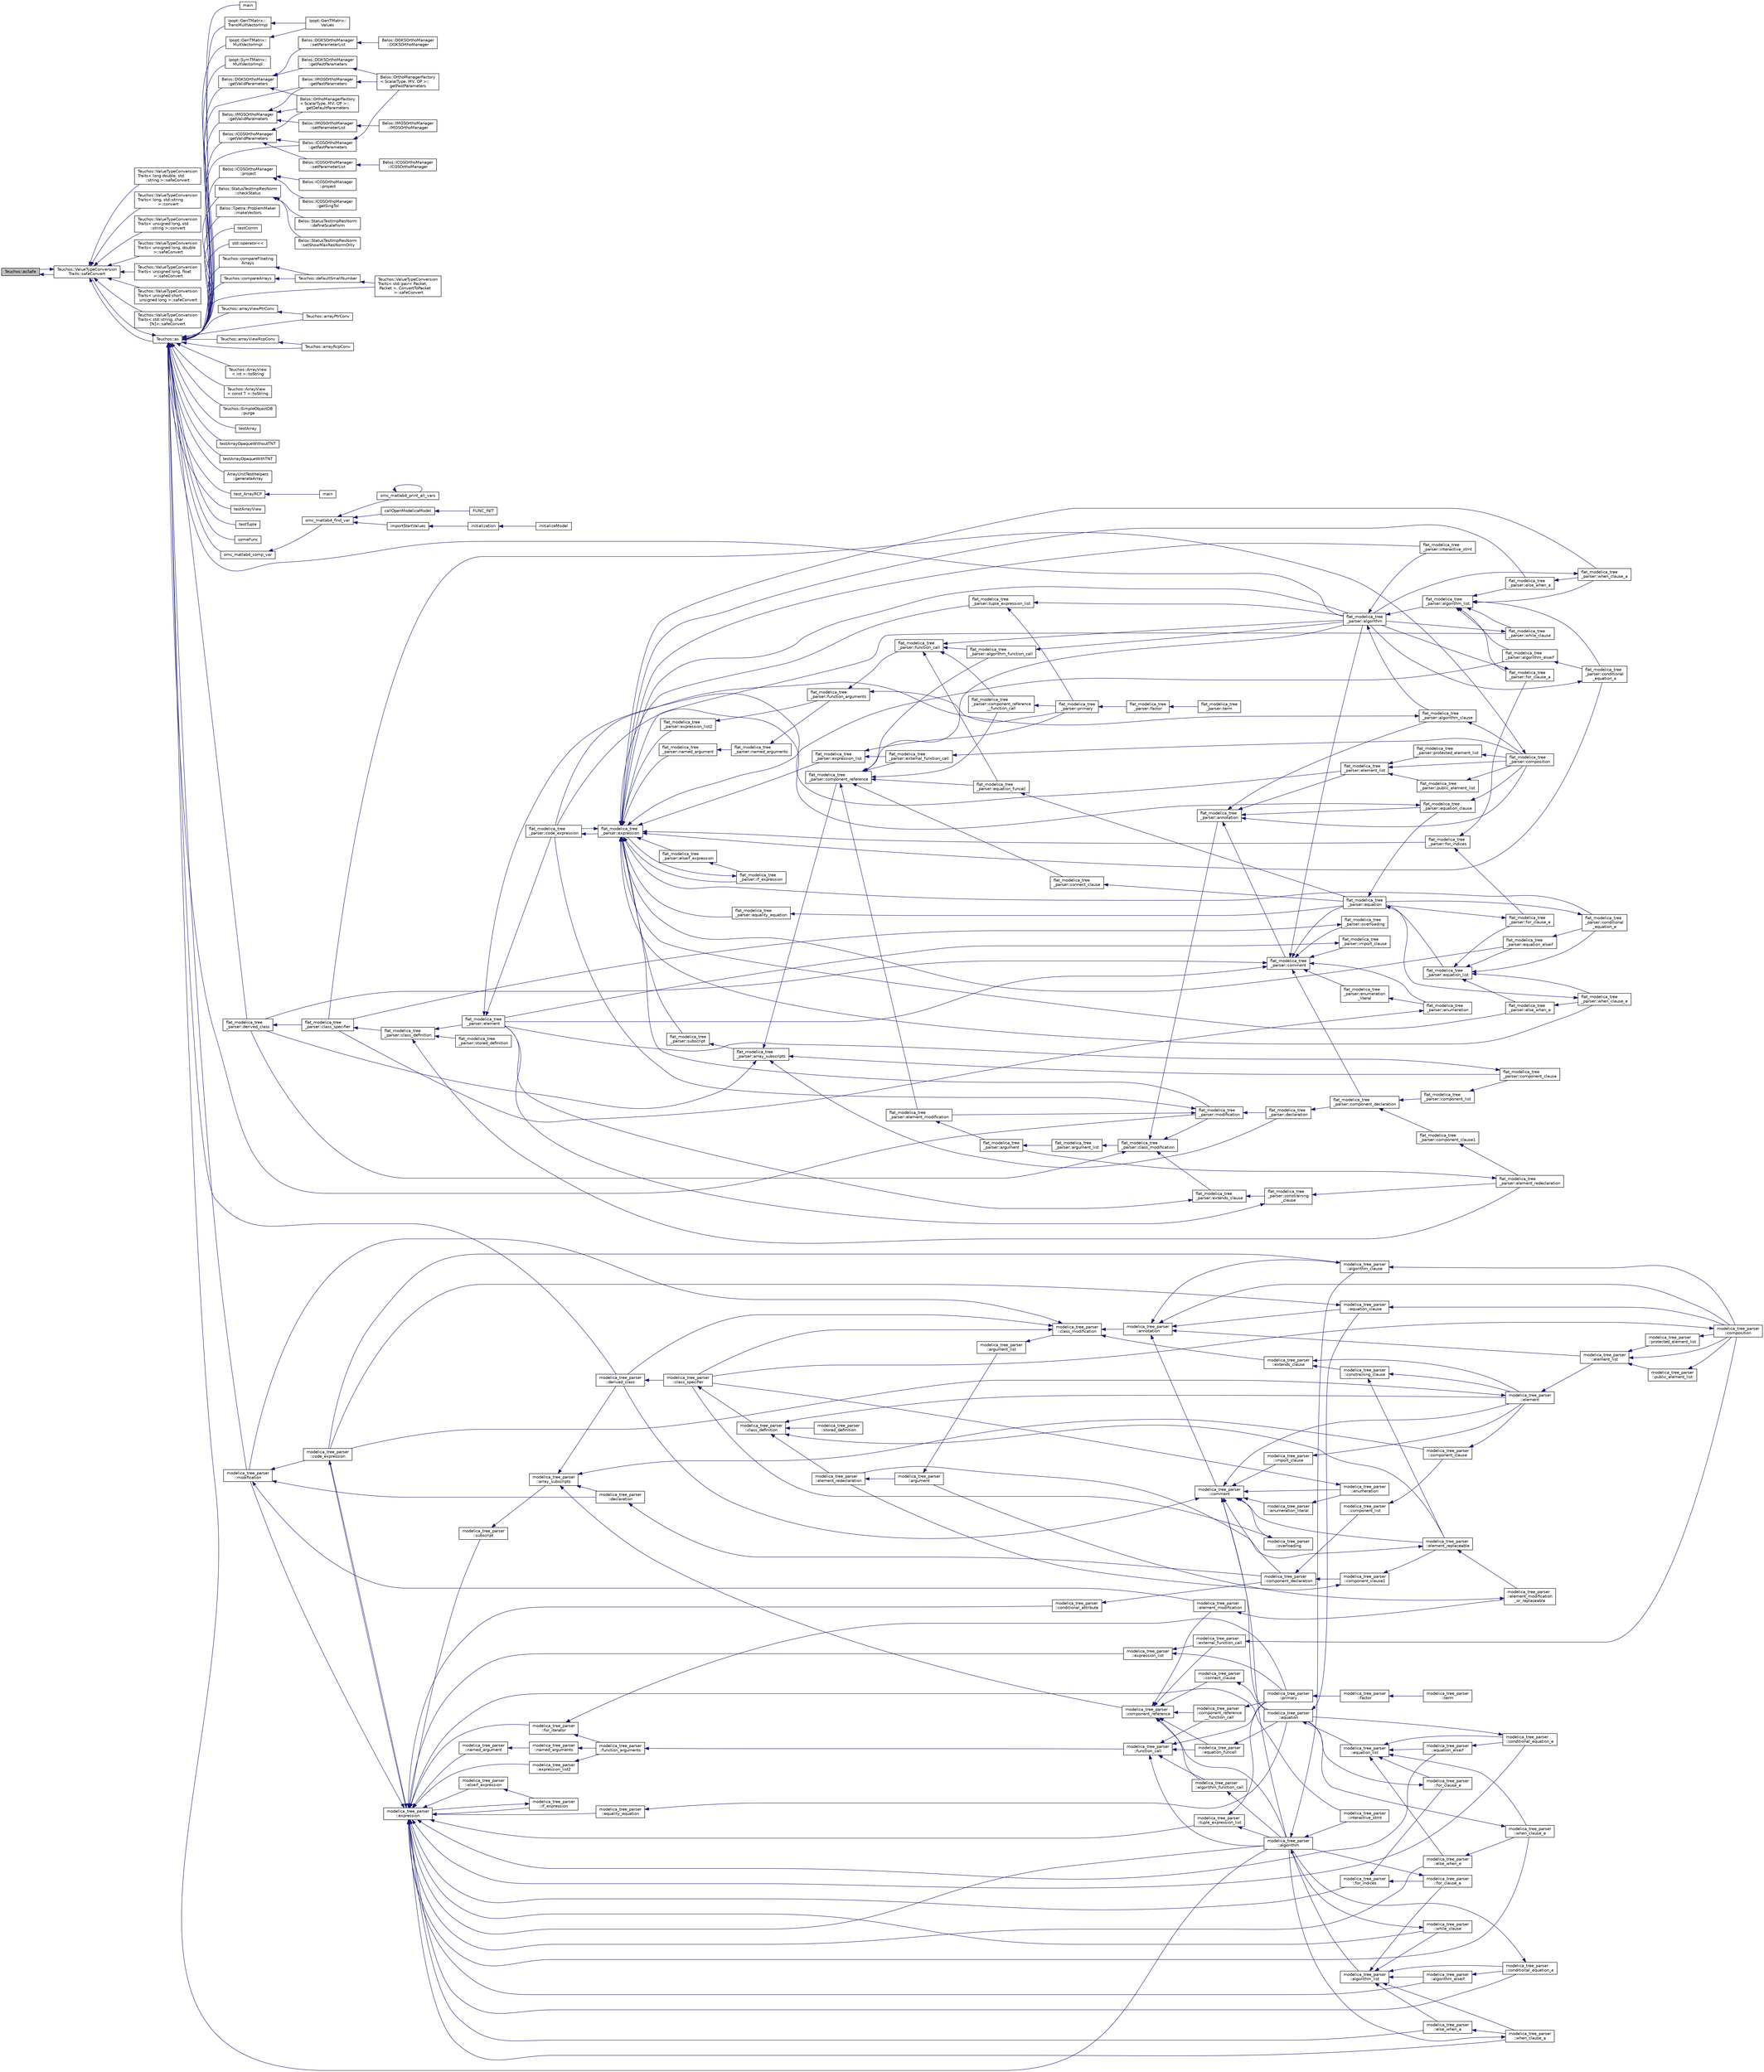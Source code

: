 digraph "Teuchos::asSafe"
{
  edge [fontname="Helvetica",fontsize="10",labelfontname="Helvetica",labelfontsize="10"];
  node [fontname="Helvetica",fontsize="10",shape=record];
  rankdir="LR";
  Node266 [label="Teuchos::asSafe",height=0.2,width=0.4,color="black", fillcolor="grey75", style="filled", fontcolor="black"];
  Node266 -> Node267 [dir="back",color="midnightblue",fontsize="10",style="solid",fontname="Helvetica"];
  Node267 [label="Teuchos::ValueTypeConversion\lTraits::safeConvert",height=0.2,width=0.4,color="black", fillcolor="white", style="filled",URL="$d6/d58/class_teuchos_1_1_value_type_conversion_traits.html#a011d85192ee683577894c0277cf6fd3a",tooltip="Convert t from a TypeFrom object to a TypeTo object, with checks for validity. "];
  Node267 -> Node268 [dir="back",color="midnightblue",fontsize="10",style="solid",fontname="Helvetica"];
  Node268 [label="Teuchos::ValueTypeConversion\lTraits\< long double, std\l::string \>::safeConvert",height=0.2,width=0.4,color="black", fillcolor="white", style="filled",URL="$dd/d78/class_teuchos_1_1_value_type_conversion_traits_3_01long_01double_00_01std_1_1string_01_4.html#a4e408de9d87be2900f55400a39251953"];
  Node267 -> Node269 [dir="back",color="midnightblue",fontsize="10",style="solid",fontname="Helvetica"];
  Node269 [label="Teuchos::ValueTypeConversion\lTraits\< long, std::string\l \>::convert",height=0.2,width=0.4,color="black", fillcolor="white", style="filled",URL="$d0/dd6/class_teuchos_1_1_value_type_conversion_traits_3_01long_00_01std_1_1string_01_4.html#a4290d9f8c50562d86d195fbbb888f445",tooltip="Convert the given std::string to a long. "];
  Node267 -> Node270 [dir="back",color="midnightblue",fontsize="10",style="solid",fontname="Helvetica"];
  Node270 [label="Teuchos::ValueTypeConversion\lTraits\< unsigned long, std\l::string \>::convert",height=0.2,width=0.4,color="black", fillcolor="white", style="filled",URL="$da/d82/class_teuchos_1_1_value_type_conversion_traits_3_01unsigned_01long_00_01std_1_1string_01_4.html#a26d2b36c67c4b061009a28ad521ec123",tooltip="Convert the given std::string to an unsigned long. "];
  Node267 -> Node271 [dir="back",color="midnightblue",fontsize="10",style="solid",fontname="Helvetica"];
  Node271 [label="Teuchos::ValueTypeConversion\lTraits\< unsigned long, double\l \>::safeConvert",height=0.2,width=0.4,color="black", fillcolor="white", style="filled",URL="$d4/d76/class_teuchos_1_1_value_type_conversion_traits_3_01unsigned_01long_00_01double_01_4.html#a4ee0c0693ac89cfb9b039cd655421fc4",tooltip="Convert the given double to an unsigned long, checking for overflow first. "];
  Node267 -> Node272 [dir="back",color="midnightblue",fontsize="10",style="solid",fontname="Helvetica"];
  Node272 [label="Teuchos::ValueTypeConversion\lTraits\< unsigned long, float\l \>::safeConvert",height=0.2,width=0.4,color="black", fillcolor="white", style="filled",URL="$db/d09/class_teuchos_1_1_value_type_conversion_traits_3_01unsigned_01long_00_01float_01_4.html#a0f2cf4d3bc99706f0bf324465e28d2ef",tooltip="Convert the given float to an unsigned long, checking first or under- or overflow. "];
  Node267 -> Node273 [dir="back",color="midnightblue",fontsize="10",style="solid",fontname="Helvetica"];
  Node273 [label="Teuchos::ValueTypeConversion\lTraits\< unsigned short,\l unsigned long \>::safeConvert",height=0.2,width=0.4,color="black", fillcolor="white", style="filled",URL="$d3/d0b/class_teuchos_1_1_value_type_conversion_traits_3_01unsigned_01short_00_01unsigned_01long_01_4.html#a81b48aeb43d9d0ba5d9253f4e708dd08",tooltip="Convert from unsigned long to unsigned short, checking for overflow first. "];
  Node267 -> Node274 [dir="back",color="midnightblue",fontsize="10",style="solid",fontname="Helvetica"];
  Node274 [label="Teuchos::ValueTypeConversion\lTraits\< std::string, char\l[N]\>::safeConvert",height=0.2,width=0.4,color="black", fillcolor="white", style="filled",URL="$de/dd8/class_teuchos_1_1_value_type_conversion_traits_3_01std_1_1string_00_01char[_n]_4.html#a87753db2610f80051ea5a984f3791758"];
  Node267 -> Node275 [dir="back",color="midnightblue",fontsize="10",style="solid",fontname="Helvetica"];
  Node275 [label="Teuchos::as",height=0.2,width=0.4,color="black", fillcolor="white", style="filled",URL="$d3/d74/namespace_teuchos.html#a0d92fda6dfdcb3b3c4cae5d0596ac9f2",tooltip="Convert from one value type to another. "];
  Node275 -> Node276 [dir="back",color="midnightblue",fontsize="10",style="solid",fontname="Helvetica"];
  Node276 [label="main",height=0.2,width=0.4,color="black", fillcolor="white", style="filled",URL="$d6/dd5/test__cpp_8cc.html#a0ddf1224851353fc92bfbff6f499fa97"];
  Node275 -> Node277 [dir="back",color="midnightblue",fontsize="10",style="solid",fontname="Helvetica"];
  Node277 [label="Ipopt::GenTMatrix::\lMultVectorImpl",height=0.2,width=0.4,color="black", fillcolor="white", style="filled",URL="$db/d0f/class_ipopt_1_1_gen_t_matrix.html#a3e091b2af26032a054658e452016cb69"];
  Node277 -> Node278 [dir="back",color="midnightblue",fontsize="10",style="solid",fontname="Helvetica"];
  Node278 [label="Ipopt::GenTMatrix::\lValues",height=0.2,width=0.4,color="black", fillcolor="white", style="filled",URL="$db/d0f/class_ipopt_1_1_gen_t_matrix.html#a1c05a5e451a63db47e06d9f72694d4bf"];
  Node275 -> Node279 [dir="back",color="midnightblue",fontsize="10",style="solid",fontname="Helvetica"];
  Node279 [label="Ipopt::GenTMatrix::\lTransMultVectorImpl",height=0.2,width=0.4,color="black", fillcolor="white", style="filled",URL="$db/d0f/class_ipopt_1_1_gen_t_matrix.html#af5ef825d055ffa2bcafd1b020009581a"];
  Node279 -> Node278 [dir="back",color="midnightblue",fontsize="10",style="solid",fontname="Helvetica"];
  Node275 -> Node280 [dir="back",color="midnightblue",fontsize="10",style="solid",fontname="Helvetica"];
  Node280 [label="Ipopt::SymTMatrix::\lMultVectorImpl",height=0.2,width=0.4,color="black", fillcolor="white", style="filled",URL="$df/df9/class_ipopt_1_1_sym_t_matrix.html#aeb658beee9d84fddc72660fda32589a6"];
  Node275 -> Node281 [dir="back",color="midnightblue",fontsize="10",style="solid",fontname="Helvetica"];
  Node281 [label="Belos::DGKSOrthoManager\l::getValidParameters",height=0.2,width=0.4,color="black", fillcolor="white", style="filled",URL="$d1/d93/class_belos_1_1_d_g_k_s_ortho_manager.html#ab49aeda4dd4114700f63269597e57518",tooltip="Return a ParameterList containing all of the valid parameters that this->setParameterList(...) will accept, along with any validators. "];
  Node281 -> Node282 [dir="back",color="midnightblue",fontsize="10",style="solid",fontname="Helvetica"];
  Node282 [label="Belos::DGKSOrthoManager\l::setParameterList",height=0.2,width=0.4,color="black", fillcolor="white", style="filled",URL="$d1/d93/class_belos_1_1_d_g_k_s_ortho_manager.html#a71ab309a4e5e64ff9ab03aae5cafdfda",tooltip="Set parameters from a parameter list and return with default values. "];
  Node282 -> Node283 [dir="back",color="midnightblue",fontsize="10",style="solid",fontname="Helvetica"];
  Node283 [label="Belos::DGKSOrthoManager\l::DGKSOrthoManager",height=0.2,width=0.4,color="black", fillcolor="white", style="filled",URL="$d1/d93/class_belos_1_1_d_g_k_s_ortho_manager.html#a41e75026de09ad63a4e7ca77722037c2",tooltip="Constructor that takes a list of parameters. "];
  Node281 -> Node284 [dir="back",color="midnightblue",fontsize="10",style="solid",fontname="Helvetica"];
  Node284 [label="Belos::DGKSOrthoManager\l::getFastParameters",height=0.2,width=0.4,color="black", fillcolor="white", style="filled",URL="$d1/d93/class_belos_1_1_d_g_k_s_ortho_manager.html#ab61bd247d5c6718959aafe07e0f56979"];
  Node284 -> Node285 [dir="back",color="midnightblue",fontsize="10",style="solid",fontname="Helvetica"];
  Node285 [label="Belos::OrthoManagerFactory\l\< ScalarType, MV, OP \>::\lgetFastParameters",height=0.2,width=0.4,color="black", fillcolor="white", style="filled",URL="$d6/d24/class_belos_1_1_ortho_manager_factory.html#a9c6fae696371ca4adc74d552ca7f7488",tooltip="\"Fast\" parameters for the given MatOrthoManager subclass. "];
  Node281 -> Node286 [dir="back",color="midnightblue",fontsize="10",style="solid",fontname="Helvetica"];
  Node286 [label="Belos::OrthoManagerFactory\l\< ScalarType, MV, OP \>::\lgetDefaultParameters",height=0.2,width=0.4,color="black", fillcolor="white", style="filled",URL="$d6/d24/class_belos_1_1_ortho_manager_factory.html#a8125c1d323f550ec9d340e90b4663c4b",tooltip="Default parameters for the given MatOrthoManager subclass. "];
  Node275 -> Node287 [dir="back",color="midnightblue",fontsize="10",style="solid",fontname="Helvetica"];
  Node287 [label="Belos::ICGSOrthoManager\l::getValidParameters",height=0.2,width=0.4,color="black", fillcolor="white", style="filled",URL="$de/da5/class_belos_1_1_i_c_g_s_ortho_manager.html#a51f68258b60000882b51a5859df22fa1",tooltip="Return a ParameterList containing all of the valid parameters that this->setParameterList(...) will accept, along with any validators. "];
  Node287 -> Node288 [dir="back",color="midnightblue",fontsize="10",style="solid",fontname="Helvetica"];
  Node288 [label="Belos::ICGSOrthoManager\l::setParameterList",height=0.2,width=0.4,color="black", fillcolor="white", style="filled",URL="$de/da5/class_belos_1_1_i_c_g_s_ortho_manager.html#a8f88a4a92795fe3e0995df326f9173f5",tooltip="Set parameters from a parameter list and return with default values. "];
  Node288 -> Node289 [dir="back",color="midnightblue",fontsize="10",style="solid",fontname="Helvetica"];
  Node289 [label="Belos::ICGSOrthoManager\l::ICGSOrthoManager",height=0.2,width=0.4,color="black", fillcolor="white", style="filled",URL="$de/da5/class_belos_1_1_i_c_g_s_ortho_manager.html#aa1e8a9c865fa584a76075829dfd1fcbb",tooltip="Constructor that takes a list of parameters. "];
  Node287 -> Node290 [dir="back",color="midnightblue",fontsize="10",style="solid",fontname="Helvetica"];
  Node290 [label="Belos::ICGSOrthoManager\l::getFastParameters",height=0.2,width=0.4,color="black", fillcolor="white", style="filled",URL="$de/da5/class_belos_1_1_i_c_g_s_ortho_manager.html#ad4328f1a68d6d1f03f0118c515cf2149",tooltip="\"Fast\" but possibly unsafe or less accurate parameters. "];
  Node290 -> Node285 [dir="back",color="midnightblue",fontsize="10",style="solid",fontname="Helvetica"];
  Node287 -> Node286 [dir="back",color="midnightblue",fontsize="10",style="solid",fontname="Helvetica"];
  Node275 -> Node290 [dir="back",color="midnightblue",fontsize="10",style="solid",fontname="Helvetica"];
  Node275 -> Node291 [dir="back",color="midnightblue",fontsize="10",style="solid",fontname="Helvetica"];
  Node291 [label="Belos::ICGSOrthoManager\l::project",height=0.2,width=0.4,color="black", fillcolor="white", style="filled",URL="$de/da5/class_belos_1_1_i_c_g_s_ortho_manager.html#a6d1aed266459b0cdcf6a78273a54759b",tooltip="Given a list of (mutually and internally) orthonormal bases Q, this method takes a multivector X and ..."];
  Node291 -> Node292 [dir="back",color="midnightblue",fontsize="10",style="solid",fontname="Helvetica"];
  Node292 [label="Belos::ICGSOrthoManager\l::getSingTol",height=0.2,width=0.4,color="black", fillcolor="white", style="filled",URL="$de/da5/class_belos_1_1_i_c_g_s_ortho_manager.html#a00296b95ecfc91896221ed8c9ccac832",tooltip="Return parameter for singular block detection. "];
  Node291 -> Node293 [dir="back",color="midnightblue",fontsize="10",style="solid",fontname="Helvetica"];
  Node293 [label="Belos::ICGSOrthoManager\l::project",height=0.2,width=0.4,color="black", fillcolor="white", style="filled",URL="$de/da5/class_belos_1_1_i_c_g_s_ortho_manager.html#a54798093b090a0770ca042631a82c31e",tooltip="This method calls project(X,Teuchos::null,C,Q); see documentation for that function. "];
  Node275 -> Node294 [dir="back",color="midnightblue",fontsize="10",style="solid",fontname="Helvetica"];
  Node294 [label="Belos::IMGSOrthoManager\l::getValidParameters",height=0.2,width=0.4,color="black", fillcolor="white", style="filled",URL="$db/d9c/class_belos_1_1_i_m_g_s_ortho_manager.html#ae1c77872ee1b8cce8514af5ad7eabdee",tooltip="Return a ParameterList containing all of the valid parameters that this->setParameterList(...) will accept, along with any validators. "];
  Node294 -> Node295 [dir="back",color="midnightblue",fontsize="10",style="solid",fontname="Helvetica"];
  Node295 [label="Belos::IMGSOrthoManager\l::setParameterList",height=0.2,width=0.4,color="black", fillcolor="white", style="filled",URL="$db/d9c/class_belos_1_1_i_m_g_s_ortho_manager.html#a05196c2234a346a28dc7436fbe54b025",tooltip="Set parameters from a parameter list and return with default values. "];
  Node295 -> Node296 [dir="back",color="midnightblue",fontsize="10",style="solid",fontname="Helvetica"];
  Node296 [label="Belos::IMGSOrthoManager\l::IMGSOrthoManager",height=0.2,width=0.4,color="black", fillcolor="white", style="filled",URL="$db/d9c/class_belos_1_1_i_m_g_s_ortho_manager.html#a4e24bc7f7f9189437ae283cc5b5cf35c",tooltip="Constructor that takes a list of parameters. "];
  Node294 -> Node297 [dir="back",color="midnightblue",fontsize="10",style="solid",fontname="Helvetica"];
  Node297 [label="Belos::IMGSOrthoManager\l::getFastParameters",height=0.2,width=0.4,color="black", fillcolor="white", style="filled",URL="$db/d9c/class_belos_1_1_i_m_g_s_ortho_manager.html#a1c2e4d5f1f75a2d6cee708acddfc35f3",tooltip="\"Fast\" but possibly unsafe or less accurate parameters. "];
  Node297 -> Node285 [dir="back",color="midnightblue",fontsize="10",style="solid",fontname="Helvetica"];
  Node294 -> Node286 [dir="back",color="midnightblue",fontsize="10",style="solid",fontname="Helvetica"];
  Node275 -> Node297 [dir="back",color="midnightblue",fontsize="10",style="solid",fontname="Helvetica"];
  Node275 -> Node298 [dir="back",color="midnightblue",fontsize="10",style="solid",fontname="Helvetica"];
  Node298 [label="Belos::StatusTestImpResNorm\l::checkStatus",height=0.2,width=0.4,color="black", fillcolor="white", style="filled",URL="$d0/d6b/class_belos_1_1_status_test_imp_res_norm.html#a95249d6b3070c0f9aa3d148f56e367ef",tooltip="Check convergence status: Passed, Failed, or Undefined. "];
  Node298 -> Node299 [dir="back",color="midnightblue",fontsize="10",style="solid",fontname="Helvetica"];
  Node299 [label="Belos::StatusTestImpResNorm\l::setShowMaxResNormOnly",height=0.2,width=0.4,color="black", fillcolor="white", style="filled",URL="$d0/d6b/class_belos_1_1_status_test_imp_res_norm.html#adae716113c9688aecaae5d2c64171aaf",tooltip="Set whether the only maximum residual norm is displayed when the print() method is called..."];
  Node298 -> Node300 [dir="back",color="midnightblue",fontsize="10",style="solid",fontname="Helvetica"];
  Node300 [label="Belos::StatusTestImpResNorm\l::defineScaleForm",height=0.2,width=0.4,color="black", fillcolor="white", style="filled",URL="$d0/d6b/class_belos_1_1_status_test_imp_res_norm.html#a63cfcd4961cd567a2ec025cced795fe3",tooltip="Define form of the scaling, its norm, its optional weighting vector, or, alternatively, define an explicit value. "];
  Node275 -> Node301 [dir="back",color="midnightblue",fontsize="10",style="solid",fontname="Helvetica"];
  Node301 [label="Belos::Tpetra::ProblemMaker\l::makeVectors",height=0.2,width=0.4,color="black", fillcolor="white", style="filled",URL="$de/d4d/class_belos_1_1_tpetra_1_1_problem_maker.html#aa22f908838ce5d88416c89907750cbf4",tooltip="Given a sparse matrix A, make corresponding linear system vectors. "];
  Node275 -> Node302 [dir="back",color="midnightblue",fontsize="10",style="solid",fontname="Helvetica"];
  Node302 [label="testComm",height=0.2,width=0.4,color="black", fillcolor="white", style="filled",URL="$d0/d20/_comm__test_8cpp.html#a525cc21f6dc8116dfea0847bc0d5e00b"];
  Node275 -> Node303 [dir="back",color="midnightblue",fontsize="10",style="solid",fontname="Helvetica"];
  Node303 [label="std::operator\<\<",height=0.2,width=0.4,color="black", fillcolor="white", style="filled",URL="$d8/dcc/namespacestd.html#ab05b7b1449414a9ce0e6568a15738d9f"];
  Node275 -> Node304 [dir="back",color="midnightblue",fontsize="10",style="solid",fontname="Helvetica"];
  Node304 [label="Teuchos::ValueTypeConversion\lTraits\< std::pair\< Packet,\l Packet \>, ConvertToPacket\l \>::safeConvert",height=0.2,width=0.4,color="black", fillcolor="white", style="filled",URL="$dd/da7/class_teuchos_1_1_value_type_conversion_traits_3_01std_1_1pair_3_01_packet_00_01_packet_01_4_00_01_convert_to_packet_01_4.html#a036b0580017d5e72c410ab2d43cd679a"];
  Node275 -> Node305 [dir="back",color="midnightblue",fontsize="10",style="solid",fontname="Helvetica"];
  Node305 [label="Teuchos::arrayViewPtrConv",height=0.2,width=0.4,color="black", fillcolor="white", style="filled",URL="$d3/d74/namespace_teuchos.html#a016dd4a3036a8935bd55bcd2489ce70c",tooltip="Utility function to convert from an an input Array[View,RCP]<[const] PTR<T_in> > object to an output ..."];
  Node305 -> Node306 [dir="back",color="midnightblue",fontsize="10",style="solid",fontname="Helvetica"];
  Node306 [label="Teuchos::arrayPtrConv",height=0.2,width=0.4,color="black", fillcolor="white", style="filled",URL="$d3/d74/namespace_teuchos.html#ad60f8e7a4a47c671645a2e447cab2358",tooltip="Utility function to convert an Array[View,RCP]<[const] PTR<T_in> > object to an Array<Ptr<T_out> > ob..."];
  Node275 -> Node307 [dir="back",color="midnightblue",fontsize="10",style="solid",fontname="Helvetica"];
  Node307 [label="Teuchos::arrayViewRcpConv",height=0.2,width=0.4,color="black", fillcolor="white", style="filled",URL="$d3/d74/namespace_teuchos.html#ac2bb4fa3638dc5c034a1d085468d2842",tooltip="Utility function to convert from an input Array[View,RCP]<[const] RCP<T_in> > object to an output Arr..."];
  Node307 -> Node308 [dir="back",color="midnightblue",fontsize="10",style="solid",fontname="Helvetica"];
  Node308 [label="Teuchos::arrayRcpConv",height=0.2,width=0.4,color="black", fillcolor="white", style="filled",URL="$d3/d74/namespace_teuchos.html#a876267d20c280b7523ddae96a5d2d170",tooltip="Utility function to convert any Array[View,RCP]<[const] RCP<T_in> > object to an Array<RCP<T_out> > o..."];
  Node275 -> Node306 [dir="back",color="midnightblue",fontsize="10",style="solid",fontname="Helvetica"];
  Node275 -> Node308 [dir="back",color="midnightblue",fontsize="10",style="solid",fontname="Helvetica"];
  Node275 -> Node309 [dir="back",color="midnightblue",fontsize="10",style="solid",fontname="Helvetica"];
  Node309 [label="Teuchos::ArrayView\l\< int \>::toString",height=0.2,width=0.4,color="black", fillcolor="white", style="filled",URL="$d5/d10/class_teuchos_1_1_array_view.html#ae753e2a4e8f1fc475919adf4d4110037"];
  Node275 -> Node310 [dir="back",color="midnightblue",fontsize="10",style="solid",fontname="Helvetica"];
  Node310 [label="Teuchos::ArrayView\l\< const T \>::toString",height=0.2,width=0.4,color="black", fillcolor="white", style="filled",URL="$dc/d5a/class_teuchos_1_1_array_view_3_01const_01_t_01_4.html#ae55940f9bfec098d5f4a9bec62d075dd"];
  Node275 -> Node267 [dir="back",color="midnightblue",fontsize="10",style="solid",fontname="Helvetica"];
  Node275 -> Node311 [dir="back",color="midnightblue",fontsize="10",style="solid",fontname="Helvetica"];
  Node311 [label="Teuchos::SimpleObjectDB\l::purge",height=0.2,width=0.4,color="black", fillcolor="white", style="filled",URL="$d7/d63/class_teuchos_1_1_simple_object_d_b.html#a3438f4bdf1c15c0482c50bbaa4b12ea7",tooltip="Clear out all storage. "];
  Node275 -> Node312 [dir="back",color="midnightblue",fontsize="10",style="solid",fontname="Helvetica"];
  Node312 [label="Teuchos::compareArrays",height=0.2,width=0.4,color="black", fillcolor="white", style="filled",URL="$d3/d74/namespace_teuchos.html#a4a237bd5964518ff157cff1f7e59aa46",tooltip="Compare if two array objects are the same or not. "];
  Node312 -> Node313 [dir="back",color="midnightblue",fontsize="10",style="solid",fontname="Helvetica"];
  Node313 [label="Teuchos::defaultSmallNumber",height=0.2,width=0.4,color="black", fillcolor="white", style="filled",URL="$d3/d74/namespace_teuchos.html#af9fe95973effcacca1b1b174a05351fa"];
  Node313 -> Node304 [dir="back",color="midnightblue",fontsize="10",style="solid",fontname="Helvetica"];
  Node275 -> Node314 [dir="back",color="midnightblue",fontsize="10",style="solid",fontname="Helvetica"];
  Node314 [label="Teuchos::compareFloating\lArrays",height=0.2,width=0.4,color="black", fillcolor="white", style="filled",URL="$d3/d74/namespace_teuchos.html#a6c68ba291316447349637a3e8098b749",tooltip="Compare if two array objects are the same or not up to a relative floating point precision. "];
  Node314 -> Node313 [dir="back",color="midnightblue",fontsize="10",style="solid",fontname="Helvetica"];
  Node275 -> Node315 [dir="back",color="midnightblue",fontsize="10",style="solid",fontname="Helvetica"];
  Node315 [label="testArray",height=0.2,width=0.4,color="black", fillcolor="white", style="filled",URL="$d5/db3/_array__test_8cpp.html#a3f7ab70d00bfc8265ebce01fb94deb58"];
  Node275 -> Node316 [dir="back",color="midnightblue",fontsize="10",style="solid",fontname="Helvetica"];
  Node316 [label="testArrayOpaqueWithoutTNT",height=0.2,width=0.4,color="black", fillcolor="white", style="filled",URL="$d5/db3/_array__test_8cpp.html#a2804031d4503d5ce77991cadf5a46d51"];
  Node275 -> Node317 [dir="back",color="midnightblue",fontsize="10",style="solid",fontname="Helvetica"];
  Node317 [label="testArrayOpaqueWithTNT",height=0.2,width=0.4,color="black", fillcolor="white", style="filled",URL="$d5/db3/_array__test_8cpp.html#a95e5cb1cae98899d673556dd46937b62"];
  Node275 -> Node318 [dir="back",color="midnightblue",fontsize="10",style="solid",fontname="Helvetica"];
  Node318 [label="ArrayUnitTestHelpers\l::generateArray",height=0.2,width=0.4,color="black", fillcolor="white", style="filled",URL="$d7/d92/namespace_array_unit_test_helpers.html#a4a2206930101e13256de025f6001f5f8"];
  Node275 -> Node319 [dir="back",color="midnightblue",fontsize="10",style="solid",fontname="Helvetica"];
  Node319 [label="test_ArrayRCP",height=0.2,width=0.4,color="black", fillcolor="white", style="filled",URL="$d3/d9b/_array_r_c_p__test_8cpp.html#a08a1603db0e7f4d57fb201b5700abd87"];
  Node319 -> Node320 [dir="back",color="midnightblue",fontsize="10",style="solid",fontname="Helvetica"];
  Node320 [label="main",height=0.2,width=0.4,color="black", fillcolor="white", style="filled",URL="$d3/d9b/_array_r_c_p__test_8cpp.html#a0ddf1224851353fc92bfbff6f499fa97"];
  Node275 -> Node321 [dir="back",color="midnightblue",fontsize="10",style="solid",fontname="Helvetica"];
  Node321 [label="testArrayView",height=0.2,width=0.4,color="black", fillcolor="white", style="filled",URL="$da/df5/_array_view__test_8cpp.html#a3c934328d421a9648e754e498c2cda95"];
  Node275 -> Node322 [dir="back",color="midnightblue",fontsize="10",style="solid",fontname="Helvetica"];
  Node322 [label="testTuple",height=0.2,width=0.4,color="black", fillcolor="white", style="filled",URL="$d0/db1/_tuple__test_8cpp.html#aec546897e7028f1f041a4b394d1bce4b"];
  Node275 -> Node323 [dir="back",color="midnightblue",fontsize="10",style="solid",fontname="Helvetica"];
  Node323 [label="someFunc",height=0.2,width=0.4,color="black", fillcolor="white", style="filled",URL="$d8/d1c/_template_func___unit_tests_8cpp.html#aa5905a2b9842779e344b7a86864d6b1d"];
  Node275 -> Node324 [dir="back",color="midnightblue",fontsize="10",style="solid",fontname="Helvetica"];
  Node324 [label="omc_matlab4_comp_var",height=0.2,width=0.4,color="black", fillcolor="white", style="filled",URL="$dd/da5/build_2include_2omc_2c_2util_2read__matlab4_8c.html#abcbf353607cf3624a6809cfebd7d4822"];
  Node324 -> Node325 [dir="back",color="midnightblue",fontsize="10",style="solid",fontname="Helvetica"];
  Node325 [label="omc_matlab4_find_var",height=0.2,width=0.4,color="black", fillcolor="white", style="filled",URL="$d5/dea/_simulation_runtime_2c_2util_2read__matlab4_8h.html#a9bc0a1c8297fd83dfdfcb36dde9cdf68"];
  Node325 -> Node326 [dir="back",color="midnightblue",fontsize="10",style="solid",fontname="Helvetica"];
  Node326 [label="importStartValues",height=0.2,width=0.4,color="black", fillcolor="white", style="filled",URL="$d5/d2e/_simulation_runtime_2c_2simulation_2solver_2initialization_2initialization_8h.html#adf746e0dabf452531423f36173bb82b3"];
  Node326 -> Node327 [dir="back",color="midnightblue",fontsize="10",style="solid",fontname="Helvetica"];
  Node327 [label="initialization",height=0.2,width=0.4,color="black", fillcolor="white", style="filled",URL="$d5/d2e/_simulation_runtime_2c_2simulation_2solver_2initialization_2initialization_8h.html#a73e0edd6825fcfe705c167a03057f6d7"];
  Node327 -> Node328 [dir="back",color="midnightblue",fontsize="10",style="solid",fontname="Helvetica"];
  Node328 [label="initializeModel",height=0.2,width=0.4,color="black", fillcolor="white", style="filled",URL="$d4/d93/_simulation_runtime_2c_2simulation_2solver_2solver__main_8h.html#a957d2cb4e4cf2f8a7838833a331420f0"];
  Node325 -> Node329 [dir="back",color="midnightblue",fontsize="10",style="solid",fontname="Helvetica"];
  Node329 [label="omc_matlab4_print_all_vars",height=0.2,width=0.4,color="black", fillcolor="white", style="filled",URL="$d5/dea/_simulation_runtime_2c_2util_2read__matlab4_8h.html#a394d363ac2a82adf77958d8bb789e428"];
  Node329 -> Node329 [dir="back",color="midnightblue",fontsize="10",style="solid",fontname="Helvetica"];
  Node325 -> Node330 [dir="back",color="midnightblue",fontsize="10",style="solid",fontname="Helvetica"];
  Node330 [label="callOpenModelicaModel",height=0.2,width=0.4,color="black", fillcolor="white", style="filled",URL="$db/ded/wrapper__template__mat_8c.html#aa5fc2a1f0cbcc82fdbadf88fe94e1fd5"];
  Node330 -> Node331 [dir="back",color="midnightblue",fontsize="10",style="solid",fontname="Helvetica"];
  Node331 [label="FUNC_INIT",height=0.2,width=0.4,color="black", fillcolor="white", style="filled",URL="$db/ded/wrapper__template__mat_8c.html#a1a6ce9514bcbc59fe5bceeeafec26f72"];
  Node275 -> Node332 [dir="back",color="midnightblue",fontsize="10",style="solid",fontname="Helvetica"];
  Node332 [label="flat_modelica_tree\l_parser::derived_class",height=0.2,width=0.4,color="black", fillcolor="white", style="filled",URL="$de/d04/classflat__modelica__tree__parser.html#ae7c2c81ea9611ce614c8be19402fc60e"];
  Node332 -> Node333 [dir="back",color="midnightblue",fontsize="10",style="solid",fontname="Helvetica"];
  Node333 [label="flat_modelica_tree\l_parser::class_specifier",height=0.2,width=0.4,color="black", fillcolor="white", style="filled",URL="$de/d04/classflat__modelica__tree__parser.html#aa0ae291f0883fd90f31a453b2254b66c"];
  Node333 -> Node334 [dir="back",color="midnightblue",fontsize="10",style="solid",fontname="Helvetica"];
  Node334 [label="flat_modelica_tree\l_parser::class_definition",height=0.2,width=0.4,color="black", fillcolor="white", style="filled",URL="$de/d04/classflat__modelica__tree__parser.html#a6506c240f1e1aba5f5b95fc543069c6a"];
  Node334 -> Node335 [dir="back",color="midnightblue",fontsize="10",style="solid",fontname="Helvetica"];
  Node335 [label="flat_modelica_tree\l_parser::stored_definition",height=0.2,width=0.4,color="black", fillcolor="white", style="filled",URL="$de/d04/classflat__modelica__tree__parser.html#a43f8487a79a922383a56fbe000b8dcf0"];
  Node334 -> Node336 [dir="back",color="midnightblue",fontsize="10",style="solid",fontname="Helvetica"];
  Node336 [label="flat_modelica_tree\l_parser::element",height=0.2,width=0.4,color="black", fillcolor="white", style="filled",URL="$de/d04/classflat__modelica__tree__parser.html#ac606beaebd101156df4765d18b314210"];
  Node336 -> Node337 [dir="back",color="midnightblue",fontsize="10",style="solid",fontname="Helvetica"];
  Node337 [label="flat_modelica_tree\l_parser::element_list",height=0.2,width=0.4,color="black", fillcolor="white", style="filled",URL="$de/d04/classflat__modelica__tree__parser.html#a51fd588868b0448684b56e3a1260151f"];
  Node337 -> Node338 [dir="back",color="midnightblue",fontsize="10",style="solid",fontname="Helvetica"];
  Node338 [label="flat_modelica_tree\l_parser::composition",height=0.2,width=0.4,color="black", fillcolor="white", style="filled",URL="$de/d04/classflat__modelica__tree__parser.html#a67cb74ba24a8728c233996014926c503"];
  Node338 -> Node333 [dir="back",color="midnightblue",fontsize="10",style="solid",fontname="Helvetica"];
  Node337 -> Node339 [dir="back",color="midnightblue",fontsize="10",style="solid",fontname="Helvetica"];
  Node339 [label="flat_modelica_tree\l_parser::public_element_list",height=0.2,width=0.4,color="black", fillcolor="white", style="filled",URL="$de/d04/classflat__modelica__tree__parser.html#acb95c0bd17f23bf129f1ce674f24d658"];
  Node339 -> Node338 [dir="back",color="midnightblue",fontsize="10",style="solid",fontname="Helvetica"];
  Node337 -> Node340 [dir="back",color="midnightblue",fontsize="10",style="solid",fontname="Helvetica"];
  Node340 [label="flat_modelica_tree\l_parser::protected_element_list",height=0.2,width=0.4,color="black", fillcolor="white", style="filled",URL="$de/d04/classflat__modelica__tree__parser.html#ad97c14ba92f4b25280886833df9ee0a6"];
  Node340 -> Node338 [dir="back",color="midnightblue",fontsize="10",style="solid",fontname="Helvetica"];
  Node336 -> Node341 [dir="back",color="midnightblue",fontsize="10",style="solid",fontname="Helvetica"];
  Node341 [label="flat_modelica_tree\l_parser::code_expression",height=0.2,width=0.4,color="black", fillcolor="white", style="filled",URL="$de/d04/classflat__modelica__tree__parser.html#af3fd4bed32629ea3e9b7491f6ef1e3ad"];
  Node341 -> Node342 [dir="back",color="midnightblue",fontsize="10",style="solid",fontname="Helvetica"];
  Node342 [label="flat_modelica_tree\l_parser::expression",height=0.2,width=0.4,color="black", fillcolor="white", style="filled",URL="$de/d04/classflat__modelica__tree__parser.html#a8a9f7ef3cda2f44a7d6b54d505a3cc55"];
  Node342 -> Node343 [dir="back",color="midnightblue",fontsize="10",style="solid",fontname="Helvetica"];
  Node343 [label="flat_modelica_tree\l_parser::expression_list",height=0.2,width=0.4,color="black", fillcolor="white", style="filled",URL="$de/d04/classflat__modelica__tree__parser.html#ae00626d3f5c81353c5224e969df29634"];
  Node343 -> Node344 [dir="back",color="midnightblue",fontsize="10",style="solid",fontname="Helvetica"];
  Node344 [label="flat_modelica_tree\l_parser::external_function_call",height=0.2,width=0.4,color="black", fillcolor="white", style="filled",URL="$de/d04/classflat__modelica__tree__parser.html#a9ffd1056bbb4fd2eee4234a5d13eb9ea"];
  Node344 -> Node338 [dir="back",color="midnightblue",fontsize="10",style="solid",fontname="Helvetica"];
  Node343 -> Node345 [dir="back",color="midnightblue",fontsize="10",style="solid",fontname="Helvetica"];
  Node345 [label="flat_modelica_tree\l_parser::primary",height=0.2,width=0.4,color="black", fillcolor="white", style="filled",URL="$de/d04/classflat__modelica__tree__parser.html#a8084bfa4720cb3948263e22d3b008923"];
  Node345 -> Node346 [dir="back",color="midnightblue",fontsize="10",style="solid",fontname="Helvetica"];
  Node346 [label="flat_modelica_tree\l_parser::factor",height=0.2,width=0.4,color="black", fillcolor="white", style="filled",URL="$de/d04/classflat__modelica__tree__parser.html#a2d185efe5966c9ad67c96dc0d07229cb"];
  Node346 -> Node347 [dir="back",color="midnightblue",fontsize="10",style="solid",fontname="Helvetica"];
  Node347 [label="flat_modelica_tree\l_parser::term",height=0.2,width=0.4,color="black", fillcolor="white", style="filled",URL="$de/d04/classflat__modelica__tree__parser.html#a471375137c396b4b3f7417b6af3a43db"];
  Node342 -> Node348 [dir="back",color="midnightblue",fontsize="10",style="solid",fontname="Helvetica"];
  Node348 [label="flat_modelica_tree\l_parser::modification",height=0.2,width=0.4,color="black", fillcolor="white", style="filled",URL="$de/d04/classflat__modelica__tree__parser.html#a7fbeedfa303eb024b7622300466af0e7"];
  Node348 -> Node349 [dir="back",color="midnightblue",fontsize="10",style="solid",fontname="Helvetica"];
  Node349 [label="flat_modelica_tree\l_parser::declaration",height=0.2,width=0.4,color="black", fillcolor="white", style="filled",URL="$de/d04/classflat__modelica__tree__parser.html#ace3146ba6114b2015dfa5f10c79cfc29"];
  Node349 -> Node350 [dir="back",color="midnightblue",fontsize="10",style="solid",fontname="Helvetica"];
  Node350 [label="flat_modelica_tree\l_parser::component_declaration",height=0.2,width=0.4,color="black", fillcolor="white", style="filled",URL="$de/d04/classflat__modelica__tree__parser.html#a9ec1153a9ead5013c48f45b8337ac034"];
  Node350 -> Node351 [dir="back",color="midnightblue",fontsize="10",style="solid",fontname="Helvetica"];
  Node351 [label="flat_modelica_tree\l_parser::component_list",height=0.2,width=0.4,color="black", fillcolor="white", style="filled",URL="$de/d04/classflat__modelica__tree__parser.html#af183ae3e022978d39a6a8b47b7fdbd9c"];
  Node351 -> Node352 [dir="back",color="midnightblue",fontsize="10",style="solid",fontname="Helvetica"];
  Node352 [label="flat_modelica_tree\l_parser::component_clause",height=0.2,width=0.4,color="black", fillcolor="white", style="filled",URL="$de/d04/classflat__modelica__tree__parser.html#a73b74dae7773c03a802329e504037b01"];
  Node352 -> Node336 [dir="back",color="midnightblue",fontsize="10",style="solid",fontname="Helvetica"];
  Node350 -> Node353 [dir="back",color="midnightblue",fontsize="10",style="solid",fontname="Helvetica"];
  Node353 [label="flat_modelica_tree\l_parser::component_clause1",height=0.2,width=0.4,color="black", fillcolor="white", style="filled",URL="$de/d04/classflat__modelica__tree__parser.html#a740db9f57e948ddbeac39a3a6ea24280"];
  Node353 -> Node354 [dir="back",color="midnightblue",fontsize="10",style="solid",fontname="Helvetica"];
  Node354 [label="flat_modelica_tree\l_parser::element_redeclaration",height=0.2,width=0.4,color="black", fillcolor="white", style="filled",URL="$de/d04/classflat__modelica__tree__parser.html#a6493189d7e4ab537144eacb151512f01"];
  Node354 -> Node355 [dir="back",color="midnightblue",fontsize="10",style="solid",fontname="Helvetica"];
  Node355 [label="flat_modelica_tree\l_parser::argument",height=0.2,width=0.4,color="black", fillcolor="white", style="filled",URL="$de/d04/classflat__modelica__tree__parser.html#aa1d3350d81c022afddf7b5e19998eabb"];
  Node355 -> Node356 [dir="back",color="midnightblue",fontsize="10",style="solid",fontname="Helvetica"];
  Node356 [label="flat_modelica_tree\l_parser::argument_list",height=0.2,width=0.4,color="black", fillcolor="white", style="filled",URL="$de/d04/classflat__modelica__tree__parser.html#a9a193d9e9e2983d23c938368001ae398"];
  Node356 -> Node357 [dir="back",color="midnightblue",fontsize="10",style="solid",fontname="Helvetica"];
  Node357 [label="flat_modelica_tree\l_parser::class_modification",height=0.2,width=0.4,color="black", fillcolor="white", style="filled",URL="$de/d04/classflat__modelica__tree__parser.html#a6b124d27076f340ae764d41943b76545"];
  Node357 -> Node332 [dir="back",color="midnightblue",fontsize="10",style="solid",fontname="Helvetica"];
  Node357 -> Node358 [dir="back",color="midnightblue",fontsize="10",style="solid",fontname="Helvetica"];
  Node358 [label="flat_modelica_tree\l_parser::annotation",height=0.2,width=0.4,color="black", fillcolor="white", style="filled",URL="$de/d04/classflat__modelica__tree__parser.html#a5dba1277e0e519308f5a941bf63b5fec"];
  Node358 -> Node338 [dir="back",color="midnightblue",fontsize="10",style="solid",fontname="Helvetica"];
  Node358 -> Node359 [dir="back",color="midnightblue",fontsize="10",style="solid",fontname="Helvetica"];
  Node359 [label="flat_modelica_tree\l_parser::comment",height=0.2,width=0.4,color="black", fillcolor="white", style="filled",URL="$de/d04/classflat__modelica__tree__parser.html#a9db71a24a067e10d4ae251e587342cbd"];
  Node359 -> Node332 [dir="back",color="midnightblue",fontsize="10",style="solid",fontname="Helvetica"];
  Node359 -> Node360 [dir="back",color="midnightblue",fontsize="10",style="solid",fontname="Helvetica"];
  Node360 [label="flat_modelica_tree\l_parser::enumeration",height=0.2,width=0.4,color="black", fillcolor="white", style="filled",URL="$de/d04/classflat__modelica__tree__parser.html#ae774ad5ac1cd2cce49e9add9bdc6cbe9"];
  Node360 -> Node333 [dir="back",color="midnightblue",fontsize="10",style="solid",fontname="Helvetica"];
  Node359 -> Node361 [dir="back",color="midnightblue",fontsize="10",style="solid",fontname="Helvetica"];
  Node361 [label="flat_modelica_tree\l_parser::overloading",height=0.2,width=0.4,color="black", fillcolor="white", style="filled",URL="$de/d04/classflat__modelica__tree__parser.html#aeef935fe7cbbf48cff07246f528ddc42"];
  Node361 -> Node333 [dir="back",color="midnightblue",fontsize="10",style="solid",fontname="Helvetica"];
  Node359 -> Node362 [dir="back",color="midnightblue",fontsize="10",style="solid",fontname="Helvetica"];
  Node362 [label="flat_modelica_tree\l_parser::enumeration\l_literal",height=0.2,width=0.4,color="black", fillcolor="white", style="filled",URL="$de/d04/classflat__modelica__tree__parser.html#a9a37eff4bf97b9d11abec3fddf8d3263"];
  Node362 -> Node360 [dir="back",color="midnightblue",fontsize="10",style="solid",fontname="Helvetica"];
  Node359 -> Node336 [dir="back",color="midnightblue",fontsize="10",style="solid",fontname="Helvetica"];
  Node359 -> Node363 [dir="back",color="midnightblue",fontsize="10",style="solid",fontname="Helvetica"];
  Node363 [label="flat_modelica_tree\l_parser::import_clause",height=0.2,width=0.4,color="black", fillcolor="white", style="filled",URL="$de/d04/classflat__modelica__tree__parser.html#a616611aa9470f2414d61d5e53047122a"];
  Node363 -> Node336 [dir="back",color="midnightblue",fontsize="10",style="solid",fontname="Helvetica"];
  Node359 -> Node350 [dir="back",color="midnightblue",fontsize="10",style="solid",fontname="Helvetica"];
  Node359 -> Node364 [dir="back",color="midnightblue",fontsize="10",style="solid",fontname="Helvetica"];
  Node364 [label="flat_modelica_tree\l_parser::equation",height=0.2,width=0.4,color="black", fillcolor="white", style="filled",URL="$de/d04/classflat__modelica__tree__parser.html#ab418d13a06fda1d9f5f725576fb87249"];
  Node364 -> Node365 [dir="back",color="midnightblue",fontsize="10",style="solid",fontname="Helvetica"];
  Node365 [label="flat_modelica_tree\l_parser::equation_clause",height=0.2,width=0.4,color="black", fillcolor="white", style="filled",URL="$de/d04/classflat__modelica__tree__parser.html#a83ea5a2f584a6e2581f02d1597ed26a9"];
  Node365 -> Node338 [dir="back",color="midnightblue",fontsize="10",style="solid",fontname="Helvetica"];
  Node365 -> Node341 [dir="back",color="midnightblue",fontsize="10",style="solid",fontname="Helvetica"];
  Node364 -> Node366 [dir="back",color="midnightblue",fontsize="10",style="solid",fontname="Helvetica"];
  Node366 [label="flat_modelica_tree\l_parser::equation_list",height=0.2,width=0.4,color="black", fillcolor="white", style="filled",URL="$de/d04/classflat__modelica__tree__parser.html#af4df41f0e5a7682b8ee36ecc928a8c6b"];
  Node366 -> Node367 [dir="back",color="midnightblue",fontsize="10",style="solid",fontname="Helvetica"];
  Node367 [label="flat_modelica_tree\l_parser::conditional\l_equation_e",height=0.2,width=0.4,color="black", fillcolor="white", style="filled",URL="$de/d04/classflat__modelica__tree__parser.html#ac6a6db5d2262c7490caa00cc25b7ce25"];
  Node367 -> Node364 [dir="back",color="midnightblue",fontsize="10",style="solid",fontname="Helvetica"];
  Node366 -> Node368 [dir="back",color="midnightblue",fontsize="10",style="solid",fontname="Helvetica"];
  Node368 [label="flat_modelica_tree\l_parser::for_clause_e",height=0.2,width=0.4,color="black", fillcolor="white", style="filled",URL="$de/d04/classflat__modelica__tree__parser.html#a7e54aba6d6acddc1e1e593467c09783c"];
  Node368 -> Node364 [dir="back",color="midnightblue",fontsize="10",style="solid",fontname="Helvetica"];
  Node366 -> Node369 [dir="back",color="midnightblue",fontsize="10",style="solid",fontname="Helvetica"];
  Node369 [label="flat_modelica_tree\l_parser::when_clause_e",height=0.2,width=0.4,color="black", fillcolor="white", style="filled",URL="$de/d04/classflat__modelica__tree__parser.html#a815c045e7fb352e236a6296324d113b2"];
  Node369 -> Node364 [dir="back",color="midnightblue",fontsize="10",style="solid",fontname="Helvetica"];
  Node366 -> Node370 [dir="back",color="midnightblue",fontsize="10",style="solid",fontname="Helvetica"];
  Node370 [label="flat_modelica_tree\l_parser::equation_elseif",height=0.2,width=0.4,color="black", fillcolor="white", style="filled",URL="$de/d04/classflat__modelica__tree__parser.html#a2c191c9b333172fab17be829dad7cc2c"];
  Node370 -> Node367 [dir="back",color="midnightblue",fontsize="10",style="solid",fontname="Helvetica"];
  Node366 -> Node371 [dir="back",color="midnightblue",fontsize="10",style="solid",fontname="Helvetica"];
  Node371 [label="flat_modelica_tree\l_parser::else_when_e",height=0.2,width=0.4,color="black", fillcolor="white", style="filled",URL="$de/d04/classflat__modelica__tree__parser.html#af7f815a597f025fafecbab0a882c4f4e"];
  Node371 -> Node369 [dir="back",color="midnightblue",fontsize="10",style="solid",fontname="Helvetica"];
  Node359 -> Node372 [dir="back",color="midnightblue",fontsize="10",style="solid",fontname="Helvetica"];
  Node372 [label="flat_modelica_tree\l_parser::algorithm",height=0.2,width=0.4,color="black", fillcolor="white", style="filled",URL="$de/d04/classflat__modelica__tree__parser.html#a717fc7159753fee56375393afe587114"];
  Node372 -> Node373 [dir="back",color="midnightblue",fontsize="10",style="solid",fontname="Helvetica"];
  Node373 [label="flat_modelica_tree\l_parser::algorithm_clause",height=0.2,width=0.4,color="black", fillcolor="white", style="filled",URL="$de/d04/classflat__modelica__tree__parser.html#a3e6cc1408123ccfd339f59785d54c4de"];
  Node373 -> Node338 [dir="back",color="midnightblue",fontsize="10",style="solid",fontname="Helvetica"];
  Node373 -> Node341 [dir="back",color="midnightblue",fontsize="10",style="solid",fontname="Helvetica"];
  Node372 -> Node374 [dir="back",color="midnightblue",fontsize="10",style="solid",fontname="Helvetica"];
  Node374 [label="flat_modelica_tree\l_parser::algorithm_list",height=0.2,width=0.4,color="black", fillcolor="white", style="filled",URL="$de/d04/classflat__modelica__tree__parser.html#a46380ebbfa5636318196853becb49040"];
  Node374 -> Node375 [dir="back",color="midnightblue",fontsize="10",style="solid",fontname="Helvetica"];
  Node375 [label="flat_modelica_tree\l_parser::conditional\l_equation_a",height=0.2,width=0.4,color="black", fillcolor="white", style="filled",URL="$de/d04/classflat__modelica__tree__parser.html#ae2a513abac016af4d024216fdf16868c"];
  Node375 -> Node372 [dir="back",color="midnightblue",fontsize="10",style="solid",fontname="Helvetica"];
  Node374 -> Node376 [dir="back",color="midnightblue",fontsize="10",style="solid",fontname="Helvetica"];
  Node376 [label="flat_modelica_tree\l_parser::for_clause_a",height=0.2,width=0.4,color="black", fillcolor="white", style="filled",URL="$de/d04/classflat__modelica__tree__parser.html#a80b4b767ca7d1468833a3f1440ee636c"];
  Node376 -> Node372 [dir="back",color="midnightblue",fontsize="10",style="solid",fontname="Helvetica"];
  Node374 -> Node377 [dir="back",color="midnightblue",fontsize="10",style="solid",fontname="Helvetica"];
  Node377 [label="flat_modelica_tree\l_parser::while_clause",height=0.2,width=0.4,color="black", fillcolor="white", style="filled",URL="$de/d04/classflat__modelica__tree__parser.html#a2f07010ce765f15d15790445c74f596c"];
  Node377 -> Node372 [dir="back",color="midnightblue",fontsize="10",style="solid",fontname="Helvetica"];
  Node374 -> Node378 [dir="back",color="midnightblue",fontsize="10",style="solid",fontname="Helvetica"];
  Node378 [label="flat_modelica_tree\l_parser::when_clause_a",height=0.2,width=0.4,color="black", fillcolor="white", style="filled",URL="$de/d04/classflat__modelica__tree__parser.html#ac80e65ac14966329e119ceb8d183a057"];
  Node378 -> Node372 [dir="back",color="midnightblue",fontsize="10",style="solid",fontname="Helvetica"];
  Node374 -> Node379 [dir="back",color="midnightblue",fontsize="10",style="solid",fontname="Helvetica"];
  Node379 [label="flat_modelica_tree\l_parser::algorithm_elseif",height=0.2,width=0.4,color="black", fillcolor="white", style="filled",URL="$de/d04/classflat__modelica__tree__parser.html#a13efed3e085bcf9bb004a7f458d8f4ba"];
  Node379 -> Node375 [dir="back",color="midnightblue",fontsize="10",style="solid",fontname="Helvetica"];
  Node374 -> Node380 [dir="back",color="midnightblue",fontsize="10",style="solid",fontname="Helvetica"];
  Node380 [label="flat_modelica_tree\l_parser::else_when_a",height=0.2,width=0.4,color="black", fillcolor="white", style="filled",URL="$de/d04/classflat__modelica__tree__parser.html#a4ff4e4c51d463ba71ce608277248668a"];
  Node380 -> Node378 [dir="back",color="midnightblue",fontsize="10",style="solid",fontname="Helvetica"];
  Node372 -> Node381 [dir="back",color="midnightblue",fontsize="10",style="solid",fontname="Helvetica"];
  Node381 [label="flat_modelica_tree\l_parser::interactive_stmt",height=0.2,width=0.4,color="black", fillcolor="white", style="filled",URL="$de/d04/classflat__modelica__tree__parser.html#aa678202ef6f6151e1171a00394840a29"];
  Node358 -> Node337 [dir="back",color="midnightblue",fontsize="10",style="solid",fontname="Helvetica"];
  Node358 -> Node365 [dir="back",color="midnightblue",fontsize="10",style="solid",fontname="Helvetica"];
  Node358 -> Node373 [dir="back",color="midnightblue",fontsize="10",style="solid",fontname="Helvetica"];
  Node357 -> Node382 [dir="back",color="midnightblue",fontsize="10",style="solid",fontname="Helvetica"];
  Node382 [label="flat_modelica_tree\l_parser::extends_clause",height=0.2,width=0.4,color="black", fillcolor="white", style="filled",URL="$de/d04/classflat__modelica__tree__parser.html#aff48f7ea18a42e95ad3fe7ee6bb9a01f"];
  Node382 -> Node336 [dir="back",color="midnightblue",fontsize="10",style="solid",fontname="Helvetica"];
  Node382 -> Node383 [dir="back",color="midnightblue",fontsize="10",style="solid",fontname="Helvetica"];
  Node383 [label="flat_modelica_tree\l_parser::constraining\l_clause",height=0.2,width=0.4,color="black", fillcolor="white", style="filled",URL="$de/d04/classflat__modelica__tree__parser.html#a6e350443467b28ba1b06a86ea205adb7"];
  Node383 -> Node336 [dir="back",color="midnightblue",fontsize="10",style="solid",fontname="Helvetica"];
  Node383 -> Node354 [dir="back",color="midnightblue",fontsize="10",style="solid",fontname="Helvetica"];
  Node357 -> Node348 [dir="back",color="midnightblue",fontsize="10",style="solid",fontname="Helvetica"];
  Node348 -> Node384 [dir="back",color="midnightblue",fontsize="10",style="solid",fontname="Helvetica"];
  Node384 [label="flat_modelica_tree\l_parser::element_modification",height=0.2,width=0.4,color="black", fillcolor="white", style="filled",URL="$de/d04/classflat__modelica__tree__parser.html#a6995d5a0cd3872435537490bfee9269e"];
  Node384 -> Node355 [dir="back",color="midnightblue",fontsize="10",style="solid",fontname="Helvetica"];
  Node348 -> Node341 [dir="back",color="midnightblue",fontsize="10",style="solid",fontname="Helvetica"];
  Node342 -> Node372 [dir="back",color="midnightblue",fontsize="10",style="solid",fontname="Helvetica"];
  Node342 -> Node385 [dir="back",color="midnightblue",fontsize="10",style="solid",fontname="Helvetica"];
  Node385 [label="flat_modelica_tree\l_parser::equality_equation",height=0.2,width=0.4,color="black", fillcolor="white", style="filled",URL="$de/d04/classflat__modelica__tree__parser.html#a5f9e4bd2334f2fabb5845b376096bbc5"];
  Node385 -> Node364 [dir="back",color="midnightblue",fontsize="10",style="solid",fontname="Helvetica"];
  Node342 -> Node367 [dir="back",color="midnightblue",fontsize="10",style="solid",fontname="Helvetica"];
  Node342 -> Node369 [dir="back",color="midnightblue",fontsize="10",style="solid",fontname="Helvetica"];
  Node342 -> Node386 [dir="back",color="midnightblue",fontsize="10",style="solid",fontname="Helvetica"];
  Node386 [label="flat_modelica_tree\l_parser::tuple_expression_list",height=0.2,width=0.4,color="black", fillcolor="white", style="filled",URL="$de/d04/classflat__modelica__tree__parser.html#a53aa3bd02db34221c71b6985a64bb822"];
  Node386 -> Node372 [dir="back",color="midnightblue",fontsize="10",style="solid",fontname="Helvetica"];
  Node386 -> Node345 [dir="back",color="midnightblue",fontsize="10",style="solid",fontname="Helvetica"];
  Node342 -> Node375 [dir="back",color="midnightblue",fontsize="10",style="solid",fontname="Helvetica"];
  Node342 -> Node377 [dir="back",color="midnightblue",fontsize="10",style="solid",fontname="Helvetica"];
  Node342 -> Node378 [dir="back",color="midnightblue",fontsize="10",style="solid",fontname="Helvetica"];
  Node342 -> Node370 [dir="back",color="midnightblue",fontsize="10",style="solid",fontname="Helvetica"];
  Node342 -> Node379 [dir="back",color="midnightblue",fontsize="10",style="solid",fontname="Helvetica"];
  Node342 -> Node387 [dir="back",color="midnightblue",fontsize="10",style="solid",fontname="Helvetica"];
  Node387 [label="flat_modelica_tree\l_parser::for_indices",height=0.2,width=0.4,color="black", fillcolor="white", style="filled",URL="$de/d04/classflat__modelica__tree__parser.html#a6c745b1cd5fb64bbee48a52c5e1067a8"];
  Node387 -> Node368 [dir="back",color="midnightblue",fontsize="10",style="solid",fontname="Helvetica"];
  Node387 -> Node376 [dir="back",color="midnightblue",fontsize="10",style="solid",fontname="Helvetica"];
  Node342 -> Node371 [dir="back",color="midnightblue",fontsize="10",style="solid",fontname="Helvetica"];
  Node342 -> Node380 [dir="back",color="midnightblue",fontsize="10",style="solid",fontname="Helvetica"];
  Node342 -> Node388 [dir="back",color="midnightblue",fontsize="10",style="solid",fontname="Helvetica"];
  Node388 [label="flat_modelica_tree\l_parser::if_expression",height=0.2,width=0.4,color="black", fillcolor="white", style="filled",URL="$de/d04/classflat__modelica__tree__parser.html#a07b5e9c91a164259c47a1e9aa8b744ac"];
  Node388 -> Node342 [dir="back",color="midnightblue",fontsize="10",style="solid",fontname="Helvetica"];
  Node342 -> Node341 [dir="back",color="midnightblue",fontsize="10",style="solid",fontname="Helvetica"];
  Node342 -> Node389 [dir="back",color="midnightblue",fontsize="10",style="solid",fontname="Helvetica"];
  Node389 [label="flat_modelica_tree\l_parser::elseif_expression",height=0.2,width=0.4,color="black", fillcolor="white", style="filled",URL="$de/d04/classflat__modelica__tree__parser.html#a0834c14f957e88d50058e9b32505caf3"];
  Node389 -> Node388 [dir="back",color="midnightblue",fontsize="10",style="solid",fontname="Helvetica"];
  Node342 -> Node390 [dir="back",color="midnightblue",fontsize="10",style="solid",fontname="Helvetica"];
  Node390 [label="flat_modelica_tree\l_parser::expression_list2",height=0.2,width=0.4,color="black", fillcolor="white", style="filled",URL="$de/d04/classflat__modelica__tree__parser.html#aea6c7dc5a651e0f217b457dbdf51f92b"];
  Node390 -> Node391 [dir="back",color="midnightblue",fontsize="10",style="solid",fontname="Helvetica"];
  Node391 [label="flat_modelica_tree\l_parser::function_arguments",height=0.2,width=0.4,color="black", fillcolor="white", style="filled",URL="$de/d04/classflat__modelica__tree__parser.html#a8676cff08f2845eeb200d73646ceb3ed"];
  Node391 -> Node392 [dir="back",color="midnightblue",fontsize="10",style="solid",fontname="Helvetica"];
  Node392 [label="flat_modelica_tree\l_parser::function_call",height=0.2,width=0.4,color="black", fillcolor="white", style="filled",URL="$de/d04/classflat__modelica__tree__parser.html#a38089a6cad693f8ae7a980b6d88fd0a9"];
  Node392 -> Node372 [dir="back",color="midnightblue",fontsize="10",style="solid",fontname="Helvetica"];
  Node392 -> Node393 [dir="back",color="midnightblue",fontsize="10",style="solid",fontname="Helvetica"];
  Node393 [label="flat_modelica_tree\l_parser::equation_funcall",height=0.2,width=0.4,color="black", fillcolor="white", style="filled",URL="$de/d04/classflat__modelica__tree__parser.html#a397a5392d8bae7ab6f741a720763f6fc"];
  Node393 -> Node364 [dir="back",color="midnightblue",fontsize="10",style="solid",fontname="Helvetica"];
  Node392 -> Node394 [dir="back",color="midnightblue",fontsize="10",style="solid",fontname="Helvetica"];
  Node394 [label="flat_modelica_tree\l_parser::algorithm_function_call",height=0.2,width=0.4,color="black", fillcolor="white", style="filled",URL="$de/d04/classflat__modelica__tree__parser.html#a2ad778341fdc425dcd9a2fdb83c67ff1"];
  Node394 -> Node372 [dir="back",color="midnightblue",fontsize="10",style="solid",fontname="Helvetica"];
  Node392 -> Node395 [dir="back",color="midnightblue",fontsize="10",style="solid",fontname="Helvetica"];
  Node395 [label="flat_modelica_tree\l_parser::component_reference\l__function_call",height=0.2,width=0.4,color="black", fillcolor="white", style="filled",URL="$de/d04/classflat__modelica__tree__parser.html#aeb367d009939a566daf74165c1e1eee8"];
  Node395 -> Node345 [dir="back",color="midnightblue",fontsize="10",style="solid",fontname="Helvetica"];
  Node391 -> Node345 [dir="back",color="midnightblue",fontsize="10",style="solid",fontname="Helvetica"];
  Node342 -> Node396 [dir="back",color="midnightblue",fontsize="10",style="solid",fontname="Helvetica"];
  Node396 [label="flat_modelica_tree\l_parser::named_argument",height=0.2,width=0.4,color="black", fillcolor="white", style="filled",URL="$de/d04/classflat__modelica__tree__parser.html#a686034eafc948f0b1b07578675a66283"];
  Node396 -> Node397 [dir="back",color="midnightblue",fontsize="10",style="solid",fontname="Helvetica"];
  Node397 [label="flat_modelica_tree\l_parser::named_arguments",height=0.2,width=0.4,color="black", fillcolor="white", style="filled",URL="$de/d04/classflat__modelica__tree__parser.html#a5943cfb944863022fde721a3e0ee1b49"];
  Node397 -> Node391 [dir="back",color="midnightblue",fontsize="10",style="solid",fontname="Helvetica"];
  Node342 -> Node398 [dir="back",color="midnightblue",fontsize="10",style="solid",fontname="Helvetica"];
  Node398 [label="flat_modelica_tree\l_parser::subscript",height=0.2,width=0.4,color="black", fillcolor="white", style="filled",URL="$de/d04/classflat__modelica__tree__parser.html#a410cd5148ca27e1760938132e583c9b0"];
  Node398 -> Node399 [dir="back",color="midnightblue",fontsize="10",style="solid",fontname="Helvetica"];
  Node399 [label="flat_modelica_tree\l_parser::array_subscripts",height=0.2,width=0.4,color="black", fillcolor="white", style="filled",URL="$de/d04/classflat__modelica__tree__parser.html#adf2f821579fecb906d6165f2ebc82ff0"];
  Node399 -> Node332 [dir="back",color="midnightblue",fontsize="10",style="solid",fontname="Helvetica"];
  Node399 -> Node400 [dir="back",color="midnightblue",fontsize="10",style="solid",fontname="Helvetica"];
  Node400 [label="flat_modelica_tree\l_parser::component_reference",height=0.2,width=0.4,color="black", fillcolor="white", style="filled",URL="$de/d04/classflat__modelica__tree__parser.html#abf261e790d60592069d7ff6675b792d8"];
  Node400 -> Node344 [dir="back",color="midnightblue",fontsize="10",style="solid",fontname="Helvetica"];
  Node400 -> Node384 [dir="back",color="midnightblue",fontsize="10",style="solid",fontname="Helvetica"];
  Node400 -> Node372 [dir="back",color="midnightblue",fontsize="10",style="solid",fontname="Helvetica"];
  Node400 -> Node401 [dir="back",color="midnightblue",fontsize="10",style="solid",fontname="Helvetica"];
  Node401 [label="flat_modelica_tree\l_parser::connect_clause",height=0.2,width=0.4,color="black", fillcolor="white", style="filled",URL="$de/d04/classflat__modelica__tree__parser.html#a713d1ef2ba0f85a918fd5829bb9c4f49"];
  Node401 -> Node364 [dir="back",color="midnightblue",fontsize="10",style="solid",fontname="Helvetica"];
  Node400 -> Node393 [dir="back",color="midnightblue",fontsize="10",style="solid",fontname="Helvetica"];
  Node400 -> Node394 [dir="back",color="midnightblue",fontsize="10",style="solid",fontname="Helvetica"];
  Node400 -> Node395 [dir="back",color="midnightblue",fontsize="10",style="solid",fontname="Helvetica"];
  Node399 -> Node352 [dir="back",color="midnightblue",fontsize="10",style="solid",fontname="Helvetica"];
  Node399 -> Node349 [dir="back",color="midnightblue",fontsize="10",style="solid",fontname="Helvetica"];
  Node342 -> Node381 [dir="back",color="midnightblue",fontsize="10",style="solid",fontname="Helvetica"];
  Node334 -> Node354 [dir="back",color="midnightblue",fontsize="10",style="solid",fontname="Helvetica"];
  Node275 -> Node348 [dir="back",color="midnightblue",fontsize="10",style="solid",fontname="Helvetica"];
  Node275 -> Node372 [dir="back",color="midnightblue",fontsize="10",style="solid",fontname="Helvetica"];
  Node275 -> Node402 [dir="back",color="midnightblue",fontsize="10",style="solid",fontname="Helvetica"];
  Node402 [label="modelica_tree_parser\l::derived_class",height=0.2,width=0.4,color="black", fillcolor="white", style="filled",URL="$dd/d74/classmodelica__tree__parser.html#aed9d86c1bd3328716740db67b438b2af"];
  Node402 -> Node403 [dir="back",color="midnightblue",fontsize="10",style="solid",fontname="Helvetica"];
  Node403 [label="modelica_tree_parser\l::class_specifier",height=0.2,width=0.4,color="black", fillcolor="white", style="filled",URL="$dd/d74/classmodelica__tree__parser.html#a3571510b45f3ec3082a30153ca8160f2"];
  Node403 -> Node404 [dir="back",color="midnightblue",fontsize="10",style="solid",fontname="Helvetica"];
  Node404 [label="modelica_tree_parser\l::class_definition",height=0.2,width=0.4,color="black", fillcolor="white", style="filled",URL="$dd/d74/classmodelica__tree__parser.html#a2eb99d61b8a1417a1753d8cba56b7a1d"];
  Node404 -> Node405 [dir="back",color="midnightblue",fontsize="10",style="solid",fontname="Helvetica"];
  Node405 [label="modelica_tree_parser\l::stored_definition",height=0.2,width=0.4,color="black", fillcolor="white", style="filled",URL="$dd/d74/classmodelica__tree__parser.html#a01e287fe55207da294b565d24f794ea1"];
  Node404 -> Node406 [dir="back",color="midnightblue",fontsize="10",style="solid",fontname="Helvetica"];
  Node406 [label="modelica_tree_parser\l::element",height=0.2,width=0.4,color="black", fillcolor="white", style="filled",URL="$dd/d74/classmodelica__tree__parser.html#a2318bb81df91572b73a5540958fe1679"];
  Node406 -> Node407 [dir="back",color="midnightblue",fontsize="10",style="solid",fontname="Helvetica"];
  Node407 [label="modelica_tree_parser\l::element_list",height=0.2,width=0.4,color="black", fillcolor="white", style="filled",URL="$dd/d74/classmodelica__tree__parser.html#a134658e5d549cb9d7ffd382f2fb20077"];
  Node407 -> Node408 [dir="back",color="midnightblue",fontsize="10",style="solid",fontname="Helvetica"];
  Node408 [label="modelica_tree_parser\l::composition",height=0.2,width=0.4,color="black", fillcolor="white", style="filled",URL="$dd/d74/classmodelica__tree__parser.html#af825098737eb0b106a21d9482548e723"];
  Node408 -> Node403 [dir="back",color="midnightblue",fontsize="10",style="solid",fontname="Helvetica"];
  Node407 -> Node409 [dir="back",color="midnightblue",fontsize="10",style="solid",fontname="Helvetica"];
  Node409 [label="modelica_tree_parser\l::public_element_list",height=0.2,width=0.4,color="black", fillcolor="white", style="filled",URL="$dd/d74/classmodelica__tree__parser.html#a1da6c1e2f0b4d5650a08a6e130a57eab"];
  Node409 -> Node408 [dir="back",color="midnightblue",fontsize="10",style="solid",fontname="Helvetica"];
  Node407 -> Node410 [dir="back",color="midnightblue",fontsize="10",style="solid",fontname="Helvetica"];
  Node410 [label="modelica_tree_parser\l::protected_element_list",height=0.2,width=0.4,color="black", fillcolor="white", style="filled",URL="$dd/d74/classmodelica__tree__parser.html#ab1fe3fb95429e6b6fb665a8d80bb18b4"];
  Node410 -> Node408 [dir="back",color="midnightblue",fontsize="10",style="solid",fontname="Helvetica"];
  Node406 -> Node411 [dir="back",color="midnightblue",fontsize="10",style="solid",fontname="Helvetica"];
  Node411 [label="modelica_tree_parser\l::code_expression",height=0.2,width=0.4,color="black", fillcolor="white", style="filled",URL="$dd/d74/classmodelica__tree__parser.html#ae55d645d860c440d1174958f45854e7f"];
  Node411 -> Node412 [dir="back",color="midnightblue",fontsize="10",style="solid",fontname="Helvetica"];
  Node412 [label="modelica_tree_parser\l::expression",height=0.2,width=0.4,color="black", fillcolor="white", style="filled",URL="$dd/d74/classmodelica__tree__parser.html#a230e94ffadd15d572641991eb4be419d"];
  Node412 -> Node413 [dir="back",color="midnightblue",fontsize="10",style="solid",fontname="Helvetica"];
  Node413 [label="modelica_tree_parser\l::expression_list",height=0.2,width=0.4,color="black", fillcolor="white", style="filled",URL="$dd/d74/classmodelica__tree__parser.html#a2bc37feb1079da0465bdd0216985e0a2"];
  Node413 -> Node414 [dir="back",color="midnightblue",fontsize="10",style="solid",fontname="Helvetica"];
  Node414 [label="modelica_tree_parser\l::external_function_call",height=0.2,width=0.4,color="black", fillcolor="white", style="filled",URL="$dd/d74/classmodelica__tree__parser.html#ad7179527eff3f310d71dc303b590c8f7"];
  Node414 -> Node408 [dir="back",color="midnightblue",fontsize="10",style="solid",fontname="Helvetica"];
  Node413 -> Node415 [dir="back",color="midnightblue",fontsize="10",style="solid",fontname="Helvetica"];
  Node415 [label="modelica_tree_parser\l::primary",height=0.2,width=0.4,color="black", fillcolor="white", style="filled",URL="$dd/d74/classmodelica__tree__parser.html#ab4a6db350856fee36046d03c18694327"];
  Node415 -> Node416 [dir="back",color="midnightblue",fontsize="10",style="solid",fontname="Helvetica"];
  Node416 [label="modelica_tree_parser\l::factor",height=0.2,width=0.4,color="black", fillcolor="white", style="filled",URL="$dd/d74/classmodelica__tree__parser.html#a8e724cfe29fecf9e54e61fb1216ee0fc"];
  Node416 -> Node417 [dir="back",color="midnightblue",fontsize="10",style="solid",fontname="Helvetica"];
  Node417 [label="modelica_tree_parser\l::term",height=0.2,width=0.4,color="black", fillcolor="white", style="filled",URL="$dd/d74/classmodelica__tree__parser.html#aa6d3f1d0dbd2366ea41f1fd8e7c2c7ea"];
  Node412 -> Node418 [dir="back",color="midnightblue",fontsize="10",style="solid",fontname="Helvetica"];
  Node418 [label="modelica_tree_parser\l::conditional_attribute",height=0.2,width=0.4,color="black", fillcolor="white", style="filled",URL="$dd/d74/classmodelica__tree__parser.html#a7181abed623ef543200490e0678858f6"];
  Node418 -> Node419 [dir="back",color="midnightblue",fontsize="10",style="solid",fontname="Helvetica"];
  Node419 [label="modelica_tree_parser\l::component_declaration",height=0.2,width=0.4,color="black", fillcolor="white", style="filled",URL="$dd/d74/classmodelica__tree__parser.html#acb99d89f1a4ef9e7dd98ecacb1210c27"];
  Node419 -> Node420 [dir="back",color="midnightblue",fontsize="10",style="solid",fontname="Helvetica"];
  Node420 [label="modelica_tree_parser\l::component_list",height=0.2,width=0.4,color="black", fillcolor="white", style="filled",URL="$dd/d74/classmodelica__tree__parser.html#aade353010225cb8d2734bc4b15d430d4"];
  Node420 -> Node421 [dir="back",color="midnightblue",fontsize="10",style="solid",fontname="Helvetica"];
  Node421 [label="modelica_tree_parser\l::component_clause",height=0.2,width=0.4,color="black", fillcolor="white", style="filled",URL="$dd/d74/classmodelica__tree__parser.html#a6ecf26d00f472a889e2ccfec27fa9673"];
  Node421 -> Node406 [dir="back",color="midnightblue",fontsize="10",style="solid",fontname="Helvetica"];
  Node419 -> Node422 [dir="back",color="midnightblue",fontsize="10",style="solid",fontname="Helvetica"];
  Node422 [label="modelica_tree_parser\l::component_clause1",height=0.2,width=0.4,color="black", fillcolor="white", style="filled",URL="$dd/d74/classmodelica__tree__parser.html#a24f7b4cafe8113b57730a6426a5192f1"];
  Node422 -> Node423 [dir="back",color="midnightblue",fontsize="10",style="solid",fontname="Helvetica"];
  Node423 [label="modelica_tree_parser\l::element_redeclaration",height=0.2,width=0.4,color="black", fillcolor="white", style="filled",URL="$dd/d74/classmodelica__tree__parser.html#a3327aa6ea19e9a2a4da3b133604d0da1"];
  Node423 -> Node424 [dir="back",color="midnightblue",fontsize="10",style="solid",fontname="Helvetica"];
  Node424 [label="modelica_tree_parser\l::argument",height=0.2,width=0.4,color="black", fillcolor="white", style="filled",URL="$dd/d74/classmodelica__tree__parser.html#af30c221b46070aff758e06d46efd98c9"];
  Node424 -> Node425 [dir="back",color="midnightblue",fontsize="10",style="solid",fontname="Helvetica"];
  Node425 [label="modelica_tree_parser\l::argument_list",height=0.2,width=0.4,color="black", fillcolor="white", style="filled",URL="$dd/d74/classmodelica__tree__parser.html#a16fe3d723fcfee23eed85eeac019383b"];
  Node425 -> Node426 [dir="back",color="midnightblue",fontsize="10",style="solid",fontname="Helvetica"];
  Node426 [label="modelica_tree_parser\l::class_modification",height=0.2,width=0.4,color="black", fillcolor="white", style="filled",URL="$dd/d74/classmodelica__tree__parser.html#a380329bd66d0053cff77a3f6748e946a"];
  Node426 -> Node403 [dir="back",color="midnightblue",fontsize="10",style="solid",fontname="Helvetica"];
  Node426 -> Node402 [dir="back",color="midnightblue",fontsize="10",style="solid",fontname="Helvetica"];
  Node426 -> Node427 [dir="back",color="midnightblue",fontsize="10",style="solid",fontname="Helvetica"];
  Node427 [label="modelica_tree_parser\l::annotation",height=0.2,width=0.4,color="black", fillcolor="white", style="filled",URL="$dd/d74/classmodelica__tree__parser.html#a99c843e9d06cd8d8ba1d994577da5903"];
  Node427 -> Node408 [dir="back",color="midnightblue",fontsize="10",style="solid",fontname="Helvetica"];
  Node427 -> Node428 [dir="back",color="midnightblue",fontsize="10",style="solid",fontname="Helvetica"];
  Node428 [label="modelica_tree_parser\l::comment",height=0.2,width=0.4,color="black", fillcolor="white", style="filled",URL="$dd/d74/classmodelica__tree__parser.html#a58889df7309fc3d9c17d4e8a4c9aae96"];
  Node428 -> Node402 [dir="back",color="midnightblue",fontsize="10",style="solid",fontname="Helvetica"];
  Node428 -> Node429 [dir="back",color="midnightblue",fontsize="10",style="solid",fontname="Helvetica"];
  Node429 [label="modelica_tree_parser\l::enumeration",height=0.2,width=0.4,color="black", fillcolor="white", style="filled",URL="$dd/d74/classmodelica__tree__parser.html#a536e66a9ea4d74494f19266fb7322dd2"];
  Node429 -> Node403 [dir="back",color="midnightblue",fontsize="10",style="solid",fontname="Helvetica"];
  Node428 -> Node430 [dir="back",color="midnightblue",fontsize="10",style="solid",fontname="Helvetica"];
  Node430 [label="modelica_tree_parser\l::overloading",height=0.2,width=0.4,color="black", fillcolor="white", style="filled",URL="$dd/d74/classmodelica__tree__parser.html#ae6d59b35beca0735834e094cb451f7c2"];
  Node430 -> Node403 [dir="back",color="midnightblue",fontsize="10",style="solid",fontname="Helvetica"];
  Node428 -> Node431 [dir="back",color="midnightblue",fontsize="10",style="solid",fontname="Helvetica"];
  Node431 [label="modelica_tree_parser\l::enumeration_literal",height=0.2,width=0.4,color="black", fillcolor="white", style="filled",URL="$dd/d74/classmodelica__tree__parser.html#ac36c56386297ce9890273ca54ea8da83"];
  Node431 -> Node429 [dir="back",color="midnightblue",fontsize="10",style="solid",fontname="Helvetica"];
  Node428 -> Node406 [dir="back",color="midnightblue",fontsize="10",style="solid",fontname="Helvetica"];
  Node428 -> Node432 [dir="back",color="midnightblue",fontsize="10",style="solid",fontname="Helvetica"];
  Node432 [label="modelica_tree_parser\l::import_clause",height=0.2,width=0.4,color="black", fillcolor="white", style="filled",URL="$dd/d74/classmodelica__tree__parser.html#a20d5ba49c3b1106d97fa7d233bf5fcd8"];
  Node432 -> Node406 [dir="back",color="midnightblue",fontsize="10",style="solid",fontname="Helvetica"];
  Node428 -> Node419 [dir="back",color="midnightblue",fontsize="10",style="solid",fontname="Helvetica"];
  Node428 -> Node433 [dir="back",color="midnightblue",fontsize="10",style="solid",fontname="Helvetica"];
  Node433 [label="modelica_tree_parser\l::element_replaceable",height=0.2,width=0.4,color="black", fillcolor="white", style="filled",URL="$dd/d74/classmodelica__tree__parser.html#a4b90ce0c5306e012e9062caa1ba11db8"];
  Node433 -> Node434 [dir="back",color="midnightblue",fontsize="10",style="solid",fontname="Helvetica"];
  Node434 [label="modelica_tree_parser\l::element_modification\l_or_replaceable",height=0.2,width=0.4,color="black", fillcolor="white", style="filled",URL="$dd/d74/classmodelica__tree__parser.html#acc762213fabc199da0c26dc2ac9fd710"];
  Node434 -> Node424 [dir="back",color="midnightblue",fontsize="10",style="solid",fontname="Helvetica"];
  Node433 -> Node423 [dir="back",color="midnightblue",fontsize="10",style="solid",fontname="Helvetica"];
  Node428 -> Node435 [dir="back",color="midnightblue",fontsize="10",style="solid",fontname="Helvetica"];
  Node435 [label="modelica_tree_parser\l::equation",height=0.2,width=0.4,color="black", fillcolor="white", style="filled",URL="$dd/d74/classmodelica__tree__parser.html#ad6f0cc23a4abe24ba09a49f4423112c3"];
  Node435 -> Node436 [dir="back",color="midnightblue",fontsize="10",style="solid",fontname="Helvetica"];
  Node436 [label="modelica_tree_parser\l::equation_clause",height=0.2,width=0.4,color="black", fillcolor="white", style="filled",URL="$dd/d74/classmodelica__tree__parser.html#a83bddacad1929ac79479d3c81d30e7ab"];
  Node436 -> Node408 [dir="back",color="midnightblue",fontsize="10",style="solid",fontname="Helvetica"];
  Node436 -> Node411 [dir="back",color="midnightblue",fontsize="10",style="solid",fontname="Helvetica"];
  Node435 -> Node437 [dir="back",color="midnightblue",fontsize="10",style="solid",fontname="Helvetica"];
  Node437 [label="modelica_tree_parser\l::equation_list",height=0.2,width=0.4,color="black", fillcolor="white", style="filled",URL="$dd/d74/classmodelica__tree__parser.html#a0bc642772d4ebf78d4e0cab2e6fdc5e6"];
  Node437 -> Node438 [dir="back",color="midnightblue",fontsize="10",style="solid",fontname="Helvetica"];
  Node438 [label="modelica_tree_parser\l::conditional_equation_e",height=0.2,width=0.4,color="black", fillcolor="white", style="filled",URL="$dd/d74/classmodelica__tree__parser.html#a02ccd3afc66f61e2e65a76dc18b226ac"];
  Node438 -> Node435 [dir="back",color="midnightblue",fontsize="10",style="solid",fontname="Helvetica"];
  Node437 -> Node439 [dir="back",color="midnightblue",fontsize="10",style="solid",fontname="Helvetica"];
  Node439 [label="modelica_tree_parser\l::for_clause_e",height=0.2,width=0.4,color="black", fillcolor="white", style="filled",URL="$dd/d74/classmodelica__tree__parser.html#a6ce4bd3d95e0edf973494505d2c5a5f2"];
  Node439 -> Node435 [dir="back",color="midnightblue",fontsize="10",style="solid",fontname="Helvetica"];
  Node437 -> Node440 [dir="back",color="midnightblue",fontsize="10",style="solid",fontname="Helvetica"];
  Node440 [label="modelica_tree_parser\l::when_clause_e",height=0.2,width=0.4,color="black", fillcolor="white", style="filled",URL="$dd/d74/classmodelica__tree__parser.html#abf7e9722ee62035e24b89f747e08ddfe"];
  Node440 -> Node435 [dir="back",color="midnightblue",fontsize="10",style="solid",fontname="Helvetica"];
  Node437 -> Node441 [dir="back",color="midnightblue",fontsize="10",style="solid",fontname="Helvetica"];
  Node441 [label="modelica_tree_parser\l::equation_elseif",height=0.2,width=0.4,color="black", fillcolor="white", style="filled",URL="$dd/d74/classmodelica__tree__parser.html#a5d4fa8b64c080a287017e12edf3ad4bd"];
  Node441 -> Node438 [dir="back",color="midnightblue",fontsize="10",style="solid",fontname="Helvetica"];
  Node437 -> Node442 [dir="back",color="midnightblue",fontsize="10",style="solid",fontname="Helvetica"];
  Node442 [label="modelica_tree_parser\l::else_when_e",height=0.2,width=0.4,color="black", fillcolor="white", style="filled",URL="$dd/d74/classmodelica__tree__parser.html#a976659457357b48d4fe5be5d3438359f"];
  Node442 -> Node440 [dir="back",color="midnightblue",fontsize="10",style="solid",fontname="Helvetica"];
  Node428 -> Node443 [dir="back",color="midnightblue",fontsize="10",style="solid",fontname="Helvetica"];
  Node443 [label="modelica_tree_parser\l::algorithm",height=0.2,width=0.4,color="black", fillcolor="white", style="filled",URL="$dd/d74/classmodelica__tree__parser.html#ac739b3280b73e2d6024b090978fdf8e3"];
  Node443 -> Node444 [dir="back",color="midnightblue",fontsize="10",style="solid",fontname="Helvetica"];
  Node444 [label="modelica_tree_parser\l::algorithm_clause",height=0.2,width=0.4,color="black", fillcolor="white", style="filled",URL="$dd/d74/classmodelica__tree__parser.html#afb7196c703a8b10044308dfa2a4e3c5c"];
  Node444 -> Node408 [dir="back",color="midnightblue",fontsize="10",style="solid",fontname="Helvetica"];
  Node444 -> Node411 [dir="back",color="midnightblue",fontsize="10",style="solid",fontname="Helvetica"];
  Node443 -> Node445 [dir="back",color="midnightblue",fontsize="10",style="solid",fontname="Helvetica"];
  Node445 [label="modelica_tree_parser\l::algorithm_list",height=0.2,width=0.4,color="black", fillcolor="white", style="filled",URL="$dd/d74/classmodelica__tree__parser.html#ae358b884aca225e9463791cf5c8c18f8"];
  Node445 -> Node446 [dir="back",color="midnightblue",fontsize="10",style="solid",fontname="Helvetica"];
  Node446 [label="modelica_tree_parser\l::conditional_equation_a",height=0.2,width=0.4,color="black", fillcolor="white", style="filled",URL="$dd/d74/classmodelica__tree__parser.html#ad7afd3966aef097e060bd851358b0040"];
  Node446 -> Node443 [dir="back",color="midnightblue",fontsize="10",style="solid",fontname="Helvetica"];
  Node445 -> Node447 [dir="back",color="midnightblue",fontsize="10",style="solid",fontname="Helvetica"];
  Node447 [label="modelica_tree_parser\l::for_clause_a",height=0.2,width=0.4,color="black", fillcolor="white", style="filled",URL="$dd/d74/classmodelica__tree__parser.html#a34240cc88b0595a79d73ee5694bc11ed"];
  Node447 -> Node443 [dir="back",color="midnightblue",fontsize="10",style="solid",fontname="Helvetica"];
  Node445 -> Node448 [dir="back",color="midnightblue",fontsize="10",style="solid",fontname="Helvetica"];
  Node448 [label="modelica_tree_parser\l::while_clause",height=0.2,width=0.4,color="black", fillcolor="white", style="filled",URL="$dd/d74/classmodelica__tree__parser.html#a6eb319e2e00771ddba9bc156486894c0"];
  Node448 -> Node443 [dir="back",color="midnightblue",fontsize="10",style="solid",fontname="Helvetica"];
  Node445 -> Node449 [dir="back",color="midnightblue",fontsize="10",style="solid",fontname="Helvetica"];
  Node449 [label="modelica_tree_parser\l::when_clause_a",height=0.2,width=0.4,color="black", fillcolor="white", style="filled",URL="$dd/d74/classmodelica__tree__parser.html#ac3ce4bd4dcebc4f1472c3fc06baf6591"];
  Node449 -> Node443 [dir="back",color="midnightblue",fontsize="10",style="solid",fontname="Helvetica"];
  Node445 -> Node450 [dir="back",color="midnightblue",fontsize="10",style="solid",fontname="Helvetica"];
  Node450 [label="modelica_tree_parser\l::algorithm_elseif",height=0.2,width=0.4,color="black", fillcolor="white", style="filled",URL="$dd/d74/classmodelica__tree__parser.html#af2f32d57093cdfab262af78bf99706a5"];
  Node450 -> Node446 [dir="back",color="midnightblue",fontsize="10",style="solid",fontname="Helvetica"];
  Node445 -> Node451 [dir="back",color="midnightblue",fontsize="10",style="solid",fontname="Helvetica"];
  Node451 [label="modelica_tree_parser\l::else_when_a",height=0.2,width=0.4,color="black", fillcolor="white", style="filled",URL="$dd/d74/classmodelica__tree__parser.html#a1c0fa3ed8e89d3206b048e9d8dcd2ee2"];
  Node451 -> Node449 [dir="back",color="midnightblue",fontsize="10",style="solid",fontname="Helvetica"];
  Node443 -> Node452 [dir="back",color="midnightblue",fontsize="10",style="solid",fontname="Helvetica"];
  Node452 [label="modelica_tree_parser\l::interactive_stmt",height=0.2,width=0.4,color="black", fillcolor="white", style="filled",URL="$dd/d74/classmodelica__tree__parser.html#a071db3a48b35dcfc8e1b4d49cbe884de"];
  Node427 -> Node407 [dir="back",color="midnightblue",fontsize="10",style="solid",fontname="Helvetica"];
  Node427 -> Node436 [dir="back",color="midnightblue",fontsize="10",style="solid",fontname="Helvetica"];
  Node427 -> Node444 [dir="back",color="midnightblue",fontsize="10",style="solid",fontname="Helvetica"];
  Node426 -> Node453 [dir="back",color="midnightblue",fontsize="10",style="solid",fontname="Helvetica"];
  Node453 [label="modelica_tree_parser\l::extends_clause",height=0.2,width=0.4,color="black", fillcolor="white", style="filled",URL="$dd/d74/classmodelica__tree__parser.html#a26730fff88dc252088ec460fbbb83b5c"];
  Node453 -> Node406 [dir="back",color="midnightblue",fontsize="10",style="solid",fontname="Helvetica"];
  Node453 -> Node454 [dir="back",color="midnightblue",fontsize="10",style="solid",fontname="Helvetica"];
  Node454 [label="modelica_tree_parser\l::constraining_clause",height=0.2,width=0.4,color="black", fillcolor="white", style="filled",URL="$dd/d74/classmodelica__tree__parser.html#adc1836e3d9387d647e06b82286a90d4b"];
  Node454 -> Node406 [dir="back",color="midnightblue",fontsize="10",style="solid",fontname="Helvetica"];
  Node454 -> Node433 [dir="back",color="midnightblue",fontsize="10",style="solid",fontname="Helvetica"];
  Node426 -> Node455 [dir="back",color="midnightblue",fontsize="10",style="solid",fontname="Helvetica"];
  Node455 [label="modelica_tree_parser\l::modification",height=0.2,width=0.4,color="black", fillcolor="white", style="filled",URL="$dd/d74/classmodelica__tree__parser.html#a05716ee2a5b4cc83195a576ee0d7dd85"];
  Node455 -> Node456 [dir="back",color="midnightblue",fontsize="10",style="solid",fontname="Helvetica"];
  Node456 [label="modelica_tree_parser\l::declaration",height=0.2,width=0.4,color="black", fillcolor="white", style="filled",URL="$dd/d74/classmodelica__tree__parser.html#a28eeae12e311fa56a288bf049e74885f"];
  Node456 -> Node419 [dir="back",color="midnightblue",fontsize="10",style="solid",fontname="Helvetica"];
  Node455 -> Node457 [dir="back",color="midnightblue",fontsize="10",style="solid",fontname="Helvetica"];
  Node457 [label="modelica_tree_parser\l::element_modification",height=0.2,width=0.4,color="black", fillcolor="white", style="filled",URL="$dd/d74/classmodelica__tree__parser.html#aa842b02ea4bfb0a08ead4deaa89a1855"];
  Node457 -> Node434 [dir="back",color="midnightblue",fontsize="10",style="solid",fontname="Helvetica"];
  Node455 -> Node411 [dir="back",color="midnightblue",fontsize="10",style="solid",fontname="Helvetica"];
  Node422 -> Node433 [dir="back",color="midnightblue",fontsize="10",style="solid",fontname="Helvetica"];
  Node412 -> Node455 [dir="back",color="midnightblue",fontsize="10",style="solid",fontname="Helvetica"];
  Node412 -> Node443 [dir="back",color="midnightblue",fontsize="10",style="solid",fontname="Helvetica"];
  Node412 -> Node458 [dir="back",color="midnightblue",fontsize="10",style="solid",fontname="Helvetica"];
  Node458 [label="modelica_tree_parser\l::equality_equation",height=0.2,width=0.4,color="black", fillcolor="white", style="filled",URL="$dd/d74/classmodelica__tree__parser.html#a082d753a0a14322195b6f188d5eaa4c4"];
  Node458 -> Node435 [dir="back",color="midnightblue",fontsize="10",style="solid",fontname="Helvetica"];
  Node412 -> Node438 [dir="back",color="midnightblue",fontsize="10",style="solid",fontname="Helvetica"];
  Node412 -> Node440 [dir="back",color="midnightblue",fontsize="10",style="solid",fontname="Helvetica"];
  Node412 -> Node459 [dir="back",color="midnightblue",fontsize="10",style="solid",fontname="Helvetica"];
  Node459 [label="modelica_tree_parser\l::tuple_expression_list",height=0.2,width=0.4,color="black", fillcolor="white", style="filled",URL="$dd/d74/classmodelica__tree__parser.html#a82e465454b84555b77408c8209439db4"];
  Node459 -> Node443 [dir="back",color="midnightblue",fontsize="10",style="solid",fontname="Helvetica"];
  Node459 -> Node415 [dir="back",color="midnightblue",fontsize="10",style="solid",fontname="Helvetica"];
  Node412 -> Node446 [dir="back",color="midnightblue",fontsize="10",style="solid",fontname="Helvetica"];
  Node412 -> Node448 [dir="back",color="midnightblue",fontsize="10",style="solid",fontname="Helvetica"];
  Node412 -> Node449 [dir="back",color="midnightblue",fontsize="10",style="solid",fontname="Helvetica"];
  Node412 -> Node441 [dir="back",color="midnightblue",fontsize="10",style="solid",fontname="Helvetica"];
  Node412 -> Node450 [dir="back",color="midnightblue",fontsize="10",style="solid",fontname="Helvetica"];
  Node412 -> Node460 [dir="back",color="midnightblue",fontsize="10",style="solid",fontname="Helvetica"];
  Node460 [label="modelica_tree_parser\l::for_indices",height=0.2,width=0.4,color="black", fillcolor="white", style="filled",URL="$dd/d74/classmodelica__tree__parser.html#ad7c442883d0e23912acfcc093baf0bad"];
  Node460 -> Node439 [dir="back",color="midnightblue",fontsize="10",style="solid",fontname="Helvetica"];
  Node460 -> Node447 [dir="back",color="midnightblue",fontsize="10",style="solid",fontname="Helvetica"];
  Node412 -> Node461 [dir="back",color="midnightblue",fontsize="10",style="solid",fontname="Helvetica"];
  Node461 [label="modelica_tree_parser\l::for_iterator",height=0.2,width=0.4,color="black", fillcolor="white", style="filled",URL="$dd/d74/classmodelica__tree__parser.html#a54f530a712fd64c88fe075df295345c2"];
  Node461 -> Node415 [dir="back",color="midnightblue",fontsize="10",style="solid",fontname="Helvetica"];
  Node461 -> Node462 [dir="back",color="midnightblue",fontsize="10",style="solid",fontname="Helvetica"];
  Node462 [label="modelica_tree_parser\l::function_arguments",height=0.2,width=0.4,color="black", fillcolor="white", style="filled",URL="$dd/d74/classmodelica__tree__parser.html#a8e1fc80f3cfd483645cad2cb50388241"];
  Node462 -> Node463 [dir="back",color="midnightblue",fontsize="10",style="solid",fontname="Helvetica"];
  Node463 [label="modelica_tree_parser\l::function_call",height=0.2,width=0.4,color="black", fillcolor="white", style="filled",URL="$dd/d74/classmodelica__tree__parser.html#a8f2136edac3d69a71d6d4bfaed5e2caf"];
  Node463 -> Node443 [dir="back",color="midnightblue",fontsize="10",style="solid",fontname="Helvetica"];
  Node463 -> Node464 [dir="back",color="midnightblue",fontsize="10",style="solid",fontname="Helvetica"];
  Node464 [label="modelica_tree_parser\l::equation_funcall",height=0.2,width=0.4,color="black", fillcolor="white", style="filled",URL="$dd/d74/classmodelica__tree__parser.html#aba1d7575b6487d69249bf96bef5e8ae3"];
  Node464 -> Node435 [dir="back",color="midnightblue",fontsize="10",style="solid",fontname="Helvetica"];
  Node463 -> Node465 [dir="back",color="midnightblue",fontsize="10",style="solid",fontname="Helvetica"];
  Node465 [label="modelica_tree_parser\l::algorithm_function_call",height=0.2,width=0.4,color="black", fillcolor="white", style="filled",URL="$dd/d74/classmodelica__tree__parser.html#ac24c52620a7293be1e9b73e4670415cb"];
  Node465 -> Node443 [dir="back",color="midnightblue",fontsize="10",style="solid",fontname="Helvetica"];
  Node463 -> Node415 [dir="back",color="midnightblue",fontsize="10",style="solid",fontname="Helvetica"];
  Node463 -> Node466 [dir="back",color="midnightblue",fontsize="10",style="solid",fontname="Helvetica"];
  Node466 [label="modelica_tree_parser\l::component_reference\l__function_call",height=0.2,width=0.4,color="black", fillcolor="white", style="filled",URL="$dd/d74/classmodelica__tree__parser.html#aed61d901d3e1e65e31eabf246c85c9f3"];
  Node466 -> Node415 [dir="back",color="midnightblue",fontsize="10",style="solid",fontname="Helvetica"];
  Node412 -> Node442 [dir="back",color="midnightblue",fontsize="10",style="solid",fontname="Helvetica"];
  Node412 -> Node451 [dir="back",color="midnightblue",fontsize="10",style="solid",fontname="Helvetica"];
  Node412 -> Node467 [dir="back",color="midnightblue",fontsize="10",style="solid",fontname="Helvetica"];
  Node467 [label="modelica_tree_parser\l::if_expression",height=0.2,width=0.4,color="black", fillcolor="white", style="filled",URL="$dd/d74/classmodelica__tree__parser.html#a26f03f457eac83ad9adb330c6f7e6dc8"];
  Node467 -> Node412 [dir="back",color="midnightblue",fontsize="10",style="solid",fontname="Helvetica"];
  Node412 -> Node411 [dir="back",color="midnightblue",fontsize="10",style="solid",fontname="Helvetica"];
  Node412 -> Node468 [dir="back",color="midnightblue",fontsize="10",style="solid",fontname="Helvetica"];
  Node468 [label="modelica_tree_parser\l::elseif_expression",height=0.2,width=0.4,color="black", fillcolor="white", style="filled",URL="$dd/d74/classmodelica__tree__parser.html#a1d91f639a4674c6849362b41d65f8f95"];
  Node468 -> Node467 [dir="back",color="midnightblue",fontsize="10",style="solid",fontname="Helvetica"];
  Node412 -> Node469 [dir="back",color="midnightblue",fontsize="10",style="solid",fontname="Helvetica"];
  Node469 [label="modelica_tree_parser\l::expression_list2",height=0.2,width=0.4,color="black", fillcolor="white", style="filled",URL="$dd/d74/classmodelica__tree__parser.html#a0be5bd6bdaa1d2428ce699da46c78a9d"];
  Node469 -> Node462 [dir="back",color="midnightblue",fontsize="10",style="solid",fontname="Helvetica"];
  Node412 -> Node470 [dir="back",color="midnightblue",fontsize="10",style="solid",fontname="Helvetica"];
  Node470 [label="modelica_tree_parser\l::named_argument",height=0.2,width=0.4,color="black", fillcolor="white", style="filled",URL="$dd/d74/classmodelica__tree__parser.html#af64b11182131b49227b17fc1b6e37f45"];
  Node470 -> Node471 [dir="back",color="midnightblue",fontsize="10",style="solid",fontname="Helvetica"];
  Node471 [label="modelica_tree_parser\l::named_arguments",height=0.2,width=0.4,color="black", fillcolor="white", style="filled",URL="$dd/d74/classmodelica__tree__parser.html#a604c7465e662181ea38750b037b607cc"];
  Node471 -> Node462 [dir="back",color="midnightblue",fontsize="10",style="solid",fontname="Helvetica"];
  Node412 -> Node472 [dir="back",color="midnightblue",fontsize="10",style="solid",fontname="Helvetica"];
  Node472 [label="modelica_tree_parser\l::subscript",height=0.2,width=0.4,color="black", fillcolor="white", style="filled",URL="$dd/d74/classmodelica__tree__parser.html#a5d2b7f5909adef8a43bf3aca42333782"];
  Node472 -> Node473 [dir="back",color="midnightblue",fontsize="10",style="solid",fontname="Helvetica"];
  Node473 [label="modelica_tree_parser\l::array_subscripts",height=0.2,width=0.4,color="black", fillcolor="white", style="filled",URL="$dd/d74/classmodelica__tree__parser.html#ad723075bb6400e7679d2b3495fb03d4d"];
  Node473 -> Node402 [dir="back",color="midnightblue",fontsize="10",style="solid",fontname="Helvetica"];
  Node473 -> Node474 [dir="back",color="midnightblue",fontsize="10",style="solid",fontname="Helvetica"];
  Node474 [label="modelica_tree_parser\l::component_reference",height=0.2,width=0.4,color="black", fillcolor="white", style="filled",URL="$dd/d74/classmodelica__tree__parser.html#a05926d211cb1b82f6ae8e69e33d402b9"];
  Node474 -> Node414 [dir="back",color="midnightblue",fontsize="10",style="solid",fontname="Helvetica"];
  Node474 -> Node457 [dir="back",color="midnightblue",fontsize="10",style="solid",fontname="Helvetica"];
  Node474 -> Node443 [dir="back",color="midnightblue",fontsize="10",style="solid",fontname="Helvetica"];
  Node474 -> Node475 [dir="back",color="midnightblue",fontsize="10",style="solid",fontname="Helvetica"];
  Node475 [label="modelica_tree_parser\l::connect_clause",height=0.2,width=0.4,color="black", fillcolor="white", style="filled",URL="$dd/d74/classmodelica__tree__parser.html#a9c57f71e7edeaecdf868d76e788d9955"];
  Node475 -> Node435 [dir="back",color="midnightblue",fontsize="10",style="solid",fontname="Helvetica"];
  Node474 -> Node464 [dir="back",color="midnightblue",fontsize="10",style="solid",fontname="Helvetica"];
  Node474 -> Node465 [dir="back",color="midnightblue",fontsize="10",style="solid",fontname="Helvetica"];
  Node474 -> Node466 [dir="back",color="midnightblue",fontsize="10",style="solid",fontname="Helvetica"];
  Node473 -> Node421 [dir="back",color="midnightblue",fontsize="10",style="solid",fontname="Helvetica"];
  Node473 -> Node456 [dir="back",color="midnightblue",fontsize="10",style="solid",fontname="Helvetica"];
  Node412 -> Node452 [dir="back",color="midnightblue",fontsize="10",style="solid",fontname="Helvetica"];
  Node404 -> Node423 [dir="back",color="midnightblue",fontsize="10",style="solid",fontname="Helvetica"];
  Node404 -> Node433 [dir="back",color="midnightblue",fontsize="10",style="solid",fontname="Helvetica"];
  Node275 -> Node455 [dir="back",color="midnightblue",fontsize="10",style="solid",fontname="Helvetica"];
  Node275 -> Node443 [dir="back",color="midnightblue",fontsize="10",style="solid",fontname="Helvetica"];
  Node267 -> Node266 [dir="back",color="midnightblue",fontsize="10",style="solid",fontname="Helvetica"];
}
